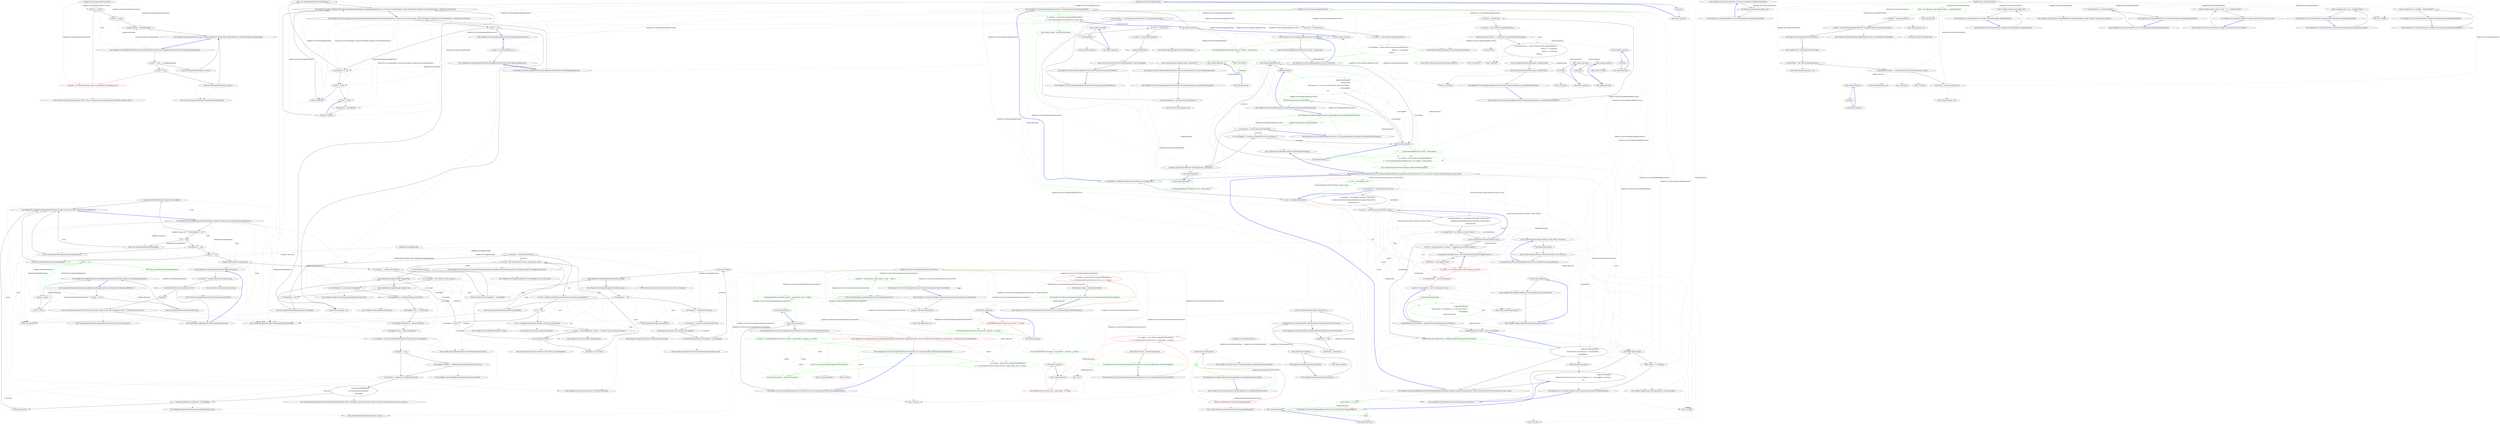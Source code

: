 digraph  {
n12 [label="Hangfire.Server.BackgroundProcessContext", span=""];
n0 [label="Entry Hangfire.Server.BackgroundProcessContext.BackgroundProcessContext(string, Hangfire.JobStorage, System.Threading.CancellationToken)", span="25-25", cluster="Hangfire.Server.BackgroundProcessContext.BackgroundProcessContext(string, Hangfire.JobStorage, System.Threading.CancellationToken)"];
n1 [label="serverId == null", span="30-30", cluster="Hangfire.Server.BackgroundProcessContext.BackgroundProcessContext(string, Hangfire.JobStorage, System.Threading.CancellationToken)"];
n3 [label="storage == null", span="31-31", cluster="Hangfire.Server.BackgroundProcessContext.BackgroundProcessContext(string, Hangfire.JobStorage, System.Threading.CancellationToken)"];
n6 [label="ServerId = serverId", span="35-35", cluster="Hangfire.Server.BackgroundProcessContext.BackgroundProcessContext(string, Hangfire.JobStorage, System.Threading.CancellationToken)"];
n7 [label="Storage = storage", span="36-36", cluster="Hangfire.Server.BackgroundProcessContext.BackgroundProcessContext(string, Hangfire.JobStorage, System.Threading.CancellationToken)"];
n8 [label="CancellationToken = cancellationToken", span="37-37", cluster="Hangfire.Server.BackgroundProcessContext.BackgroundProcessContext(string, Hangfire.JobStorage, System.Threading.CancellationToken)"];
n2 [label="throw new ArgumentNullException(''serverId'');", span="30-30", cluster="Hangfire.Server.BackgroundProcessContext.BackgroundProcessContext(string, Hangfire.JobStorage, System.Threading.CancellationToken)"];
n4 [label="throw new ArgumentNullException(''storage'');", span="31-31", cluster="Hangfire.Server.BackgroundProcessContext.BackgroundProcessContext(string, Hangfire.JobStorage, System.Threading.CancellationToken)"];
n5 [label="Properties = new Dictionary<string, object>(StringComparer.OrdinalIgnoreCase)", span="33-33", cluster="Hangfire.Server.BackgroundProcessContext.BackgroundProcessContext(string, Hangfire.JobStorage, System.Threading.CancellationToken)", color=red, community=0];
n11 [label="Entry System.Collections.Generic.Dictionary<TKey, TValue>.Dictionary(System.Collections.Generic.IEqualityComparer<TKey>)", span="0-0", cluster="System.Collections.Generic.Dictionary<TKey, TValue>.Dictionary(System.Collections.Generic.IEqualityComparer<TKey>)"];
n9 [label="Exit Hangfire.Server.BackgroundProcessContext.BackgroundProcessContext(string, Hangfire.JobStorage, System.Threading.CancellationToken)", span="25-25", cluster="Hangfire.Server.BackgroundProcessContext.BackgroundProcessContext(string, Hangfire.JobStorage, System.Threading.CancellationToken)"];
n10 [label="Entry System.ArgumentNullException.ArgumentNullException(string)", span="0-0", cluster="System.ArgumentNullException.ArgumentNullException(string)"];
d7 [label="factory == null", span="49-49", cluster="Hangfire.RecurringJobManager.RecurringJobManager(Hangfire.JobStorage, Hangfire.Client.IBackgroundJobFactory)", color=green, community=0];
d4 [label="Entry Hangfire.RecurringJobManager.RecurringJobManager(Hangfire.JobStorage, Hangfire.Client.IBackgroundJobFactory)", span="46-46", cluster="Hangfire.RecurringJobManager.RecurringJobManager(Hangfire.JobStorage, Hangfire.Client.IBackgroundJobFactory)"];
d5 [label="storage == null", span="48-48", cluster="Hangfire.RecurringJobManager.RecurringJobManager(Hangfire.JobStorage, Hangfire.Client.IBackgroundJobFactory)"];
d8 [label="throw new ArgumentNullException(nameof(factory));", span="49-49", cluster="Hangfire.RecurringJobManager.RecurringJobManager(Hangfire.JobStorage, Hangfire.Client.IBackgroundJobFactory)", color=green, community=0];
d9 [label="_storage = storage", span="51-51", cluster="Hangfire.RecurringJobManager.RecurringJobManager(Hangfire.JobStorage, Hangfire.Client.IBackgroundJobFactory)"];
d11 [label="Exit Hangfire.RecurringJobManager.RecurringJobManager(Hangfire.JobStorage, Hangfire.Client.IBackgroundJobFactory)", span="46-46", cluster="Hangfire.RecurringJobManager.RecurringJobManager(Hangfire.JobStorage, Hangfire.Client.IBackgroundJobFactory)"];
d12 [label="Entry System.ArgumentNullException.ArgumentNullException(string)", span="0-0", cluster="System.ArgumentNullException.ArgumentNullException(string)"];
d13 [label="Entry Unk.nameof", span="", cluster="Unk.nameof"];
d6 [label="throw new ArgumentNullException(nameof(storage));", span="48-48", cluster="Hangfire.RecurringJobManager.RecurringJobManager(Hangfire.JobStorage, Hangfire.Client.IBackgroundJobFactory)"];
d10 [label="_factory = factory", span="52-52", cluster="Hangfire.RecurringJobManager.RecurringJobManager(Hangfire.JobStorage, Hangfire.Client.IBackgroundJobFactory)"];
d90 [label="Hangfire.RecurringJobManager", span=""];
d16 [label="throw new ArgumentNullException(nameof(recurringJobId));", span="57-57", cluster="Hangfire.RecurringJobManager.AddOrUpdate(string, Hangfire.Common.Job, string, Hangfire.RecurringJobOptions)"];
d18 [label="throw new ArgumentNullException(nameof(job));", span="58-58", cluster="Hangfire.RecurringJobManager.AddOrUpdate(string, Hangfire.Common.Job, string, Hangfire.RecurringJobOptions)"];
d20 [label="throw new ArgumentNullException(nameof(cronExpression));", span="59-59", cluster="Hangfire.RecurringJobManager.AddOrUpdate(string, Hangfire.Common.Job, string, Hangfire.RecurringJobOptions)"];
d22 [label="throw new ArgumentNullException(nameof(options));", span="60-60", cluster="Hangfire.RecurringJobManager.AddOrUpdate(string, Hangfire.Common.Job, string, Hangfire.RecurringJobOptions)"];
d52 [label="throw new ArgumentNullException(nameof(recurringJobId));", span="95-95", cluster="Hangfire.RecurringJobManager.Trigger(string)"];
d73 [label="throw new ArgumentNullException(nameof(recurringJobId));", span="121-121", cluster="Hangfire.RecurringJobManager.RemoveIfExists(string)"];
d85 [label="throw new ArgumentException(''CRON expression is invalid. Please see the inner exception for details.'', nameof(cronExpression), ex);", span="142-142", cluster="Hangfire.RecurringJobManager.ValidateCronExpression(string)"];
d24 [label="var connection = _storage.GetConnection()", span="64-64", cluster="Hangfire.RecurringJobManager.AddOrUpdate(string, Hangfire.Common.Job, string, Hangfire.RecurringJobOptions)"];
d53 [label="var connection = _storage.GetConnection()", span="97-97", cluster="Hangfire.RecurringJobManager.Trigger(string)"];
d61 [label="var context = new CreateContext(_storage, connection, job, state)", span="113-113", cluster="Hangfire.RecurringJobManager.Trigger(string)"];
d63 [label="_factory.Create(context)", span="115-115", cluster="Hangfire.RecurringJobManager.Trigger(string)"];
d74 [label="var connection = _storage.GetConnection()", span="123-123", cluster="Hangfire.RecurringJobManager.RemoveIfExists(string)"];
d14 [label="Entry Hangfire.RecurringJobManager.AddOrUpdate(string, Hangfire.Common.Job, string, Hangfire.RecurringJobOptions)", span="55-55", cluster="Hangfire.RecurringJobManager.AddOrUpdate(string, Hangfire.Common.Job, string, Hangfire.RecurringJobOptions)"];
d15 [label="recurringJobId == null", span="57-57", cluster="Hangfire.RecurringJobManager.AddOrUpdate(string, Hangfire.Common.Job, string, Hangfire.RecurringJobOptions)"];
d38 [label="Exit Hangfire.RecurringJobManager.AddOrUpdate(string, Hangfire.Common.Job, string, Hangfire.RecurringJobOptions)", span="55-55", cluster="Hangfire.RecurringJobManager.AddOrUpdate(string, Hangfire.Common.Job, string, Hangfire.RecurringJobOptions)"];
d17 [label="job == null", span="58-58", cluster="Hangfire.RecurringJobManager.AddOrUpdate(string, Hangfire.Common.Job, string, Hangfire.RecurringJobOptions)"];
d19 [label="cronExpression == null", span="59-59", cluster="Hangfire.RecurringJobManager.AddOrUpdate(string, Hangfire.Common.Job, string, Hangfire.RecurringJobOptions)"];
d21 [label="options == null", span="60-60", cluster="Hangfire.RecurringJobManager.AddOrUpdate(string, Hangfire.Common.Job, string, Hangfire.RecurringJobOptions)"];
d50 [label="Entry Hangfire.RecurringJobManager.Trigger(string)", span="93-93", cluster="Hangfire.RecurringJobManager.Trigger(string)"];
d51 [label="recurringJobId == null", span="95-95", cluster="Hangfire.RecurringJobManager.Trigger(string)"];
d64 [label="Exit Hangfire.RecurringJobManager.Trigger(string)", span="93-93", cluster="Hangfire.RecurringJobManager.Trigger(string)"];
d71 [label="Entry Hangfire.RecurringJobManager.RemoveIfExists(string)", span="119-119", cluster="Hangfire.RecurringJobManager.RemoveIfExists(string)"];
d72 [label="recurringJobId == null", span="121-121", cluster="Hangfire.RecurringJobManager.RemoveIfExists(string)"];
d79 [label="Exit Hangfire.RecurringJobManager.RemoveIfExists(string)", span="119-119", cluster="Hangfire.RecurringJobManager.RemoveIfExists(string)"];
d39 [label="Entry Hangfire.RecurringJobManager.ValidateCronExpression(string)", span="133-133", cluster="Hangfire.RecurringJobManager.ValidateCronExpression(string)"];
d84 [label=Exception, span="140-140", cluster="Hangfire.RecurringJobManager.ValidateCronExpression(string)"];
d86 [label="Exit Hangfire.RecurringJobManager.ValidateCronExpression(string)", span="133-133", cluster="Hangfire.RecurringJobManager.ValidateCronExpression(string)"];
d89 [label="Entry System.ArgumentException.ArgumentException(string, string, System.Exception)", span="0-0", cluster="System.ArgumentException.ArgumentException(string, string, System.Exception)"];
d23 [label="ValidateCronExpression(cronExpression)", span="62-62", cluster="Hangfire.RecurringJobManager.AddOrUpdate(string, Hangfire.Common.Job, string, Hangfire.RecurringJobOptions)"];
d25 [label="var recurringJob = new Dictionary<string, string>()", span="66-66", cluster="Hangfire.RecurringJobManager.AddOrUpdate(string, Hangfire.Common.Job, string, Hangfire.RecurringJobOptions)"];
d40 [label="Entry Hangfire.JobStorage.GetConnection()", span="56-56", cluster="Hangfire.JobStorage.GetConnection()"];
d31 [label="var existingJob = connection.GetAllEntriesFromHash($''recurring-job:{recurringJobId}'')", span="74-74", cluster="Hangfire.RecurringJobManager.AddOrUpdate(string, Hangfire.Common.Job, string, Hangfire.RecurringJobOptions)"];
d34 [label="var transaction = connection.CreateWriteTransaction()", span="80-80", cluster="Hangfire.RecurringJobManager.AddOrUpdate(string, Hangfire.Common.Job, string, Hangfire.RecurringJobOptions)"];
d54 [label="var hash = connection.GetAllEntriesFromHash($''recurring-job:{recurringJobId}'')", span="99-99", cluster="Hangfire.RecurringJobManager.Trigger(string)"];
d57 [label="var job = JobHelper.FromJson<InvocationData>(hash[''Job'']).Deserialize()", span="105-105", cluster="Hangfire.RecurringJobManager.Trigger(string)"];
d59 [label="hash.ContainsKey(''Queue'')", span="108-108", cluster="Hangfire.RecurringJobManager.Trigger(string)"];
d60 [label="state.Queue = hash[''Queue'']", span="110-110", cluster="Hangfire.RecurringJobManager.Trigger(string)"];
d58 [label="var state = new EnqueuedState { Reason = ''Triggered using recurring job manager'' }", span="106-106", cluster="Hangfire.RecurringJobManager.Trigger(string)"];
d62 [label="context.Parameters[''RecurringJobId''] = recurringJobId", span="114-114", cluster="Hangfire.RecurringJobManager.Trigger(string)"];
d69 [label="Entry Hangfire.Client.CreateContext.CreateContext(Hangfire.JobStorage, Hangfire.Storage.IStorageConnection, Hangfire.Common.Job, Hangfire.States.IState)", span="37-37", cluster="Hangfire.Client.CreateContext.CreateContext(Hangfire.JobStorage, Hangfire.Storage.IStorageConnection, Hangfire.Common.Job, Hangfire.States.IState)"];
d70 [label="Entry Hangfire.Client.IBackgroundJobFactory.Create(Hangfire.Client.CreateContext)", span="31-31", cluster="Hangfire.Client.IBackgroundJobFactory.Create(Hangfire.Client.CreateContext)"];
d75 [label="var transaction = connection.CreateWriteTransaction()", span="124-124", cluster="Hangfire.RecurringJobManager.RemoveIfExists(string)"];
d26 [label="var invocationData = InvocationData.Serialize(job)", span="67-67", cluster="Hangfire.RecurringJobManager.AddOrUpdate(string, Hangfire.Common.Job, string, Hangfire.RecurringJobOptions)"];
d28 [label="recurringJob[''Cron''] = cronExpression", span="70-70", cluster="Hangfire.RecurringJobManager.AddOrUpdate(string, Hangfire.Common.Job, string, Hangfire.RecurringJobOptions)"];
d29 [label="recurringJob[''TimeZoneId''] = options.TimeZone.Id", span="71-71", cluster="Hangfire.RecurringJobManager.AddOrUpdate(string, Hangfire.Common.Job, string, Hangfire.RecurringJobOptions)"];
d30 [label="recurringJob[''Queue''] = options.QueueName", span="72-72", cluster="Hangfire.RecurringJobManager.AddOrUpdate(string, Hangfire.Common.Job, string, Hangfire.RecurringJobOptions)"];
d35 [label="transaction.SetRangeInHash(\r\n                        $''recurring-job:{recurringJobId}'',\r\n                        recurringJob)", span="82-84", cluster="Hangfire.RecurringJobManager.AddOrUpdate(string, Hangfire.Common.Job, string, Hangfire.RecurringJobOptions)"];
d36 [label="transaction.AddToSet(''recurring-jobs'', recurringJobId)", span="86-86", cluster="Hangfire.RecurringJobManager.AddOrUpdate(string, Hangfire.Common.Job, string, Hangfire.RecurringJobOptions)"];
d37 [label="transaction.Commit()", span="88-88", cluster="Hangfire.RecurringJobManager.AddOrUpdate(string, Hangfire.Common.Job, string, Hangfire.RecurringJobOptions)"];
d56 [label="return;", span="102-102", cluster="Hangfire.RecurringJobManager.Trigger(string)"];
d76 [label="transaction.RemoveHash($''recurring-job:{recurringJobId}'')", span="126-126", cluster="Hangfire.RecurringJobManager.RemoveIfExists(string)"];
d77 [label="transaction.RemoveFromSet(''recurring-jobs'', recurringJobId)", span="127-127", cluster="Hangfire.RecurringJobManager.RemoveIfExists(string)"];
d78 [label="transaction.Commit()", span="129-129", cluster="Hangfire.RecurringJobManager.RemoveIfExists(string)"];
d82 [label="var schedule = CrontabSchedule.Parse(cronExpression)", span="137-137", cluster="Hangfire.RecurringJobManager.ValidateCronExpression(string)"];
d83 [label="schedule.GetNextOccurrence(DateTime.UtcNow)", span="138-138", cluster="Hangfire.RecurringJobManager.ValidateCronExpression(string)"];
d41 [label="Entry System.Collections.Generic.Dictionary<TKey, TValue>.Dictionary()", span="0-0", cluster="System.Collections.Generic.Dictionary<TKey, TValue>.Dictionary()"];
d27 [label="recurringJob[''Job''] = JobHelper.ToJson(invocationData)", span="69-69", cluster="Hangfire.RecurringJobManager.AddOrUpdate(string, Hangfire.Common.Job, string, Hangfire.RecurringJobOptions)"];
d33 [label="recurringJob[''CreatedAt''] = JobHelper.SerializeDateTime(DateTime.UtcNow)", span="77-77", cluster="Hangfire.RecurringJobManager.AddOrUpdate(string, Hangfire.Common.Job, string, Hangfire.RecurringJobOptions)"];
d32 [label="existingJob == null", span="75-75", cluster="Hangfire.RecurringJobManager.AddOrUpdate(string, Hangfire.Common.Job, string, Hangfire.RecurringJobOptions)"];
d44 [label="Entry Hangfire.Storage.IStorageConnection.GetAllEntriesFromHash(string)", span="64-64", cluster="Hangfire.Storage.IStorageConnection.GetAllEntriesFromHash(string)"];
d46 [label="Entry Hangfire.Storage.IStorageConnection.CreateWriteTransaction()", span="27-27", cluster="Hangfire.Storage.IStorageConnection.CreateWriteTransaction()"];
d55 [label="hash == null", span="100-100", cluster="Hangfire.RecurringJobManager.Trigger(string)"];
d65 [label="Entry Hangfire.Common.JobHelper.FromJson<T>(string)", span="39-39", cluster="Hangfire.Common.JobHelper.FromJson<T>(string)"];
d66 [label="Entry Hangfire.Storage.InvocationData.Deserialize()", span="44-44", cluster="Hangfire.Storage.InvocationData.Deserialize()"];
d68 [label="Entry System.Collections.Generic.Dictionary<TKey, TValue>.ContainsKey(TKey)", span="0-0", cluster="System.Collections.Generic.Dictionary<TKey, TValue>.ContainsKey(TKey)"];
d67 [label="Entry Hangfire.States.EnqueuedState.EnqueuedState()", span="87-87", cluster="Hangfire.States.EnqueuedState.EnqueuedState()"];
d42 [label="Entry Hangfire.Storage.InvocationData.Serialize(Hangfire.Common.Job)", span="69-69", cluster="Hangfire.Storage.InvocationData.Serialize(Hangfire.Common.Job)"];
d47 [label="Entry Hangfire.Storage.IWriteOnlyTransaction.SetRangeInHash(string, System.Collections.Generic.IEnumerable<System.Collections.Generic.KeyValuePair<string, string>>)", span="51-51", cluster="Hangfire.Storage.IWriteOnlyTransaction.SetRangeInHash(string, System.Collections.Generic.IEnumerable<System.Collections.Generic.KeyValuePair<string, string>>)"];
d48 [label="Entry Hangfire.Storage.IWriteOnlyTransaction.AddToSet(string, string)", span="41-41", cluster="Hangfire.Storage.IWriteOnlyTransaction.AddToSet(string, string)"];
d49 [label="Entry Hangfire.Storage.IWriteOnlyTransaction.Commit()", span="54-54", cluster="Hangfire.Storage.IWriteOnlyTransaction.Commit()"];
d80 [label="Entry Hangfire.Storage.IWriteOnlyTransaction.RemoveHash(string)", span="52-52", cluster="Hangfire.Storage.IWriteOnlyTransaction.RemoveHash(string)"];
d81 [label="Entry Hangfire.Storage.IWriteOnlyTransaction.RemoveFromSet(string, string)", span="43-43", cluster="Hangfire.Storage.IWriteOnlyTransaction.RemoveFromSet(string, string)"];
d87 [label="Entry NCrontab.CrontabSchedule.Parse(string)", span="93-93", cluster="NCrontab.CrontabSchedule.Parse(string)"];
d88 [label="Entry NCrontab.CrontabSchedule.GetNextOccurrence(System.DateTime)", span="193-193", cluster="NCrontab.CrontabSchedule.GetNextOccurrence(System.DateTime)"];
d43 [label="Entry Hangfire.Common.JobHelper.ToJson(object)", span="32-32", cluster="Hangfire.Common.JobHelper.ToJson(object)"];
d45 [label="Entry Hangfire.Common.JobHelper.SerializeDateTime(System.DateTime)", span="68-68", cluster="Hangfire.Common.JobHelper.SerializeDateTime(System.DateTime)"];
m0_31 [label="new BackgroundProcessContext(_serverId, _storage.Object, null, _cts.Token)", span="46-46", cluster="lambda expression", file="BackgroundProcessContextFacts.cs", color=green, community=0];
m0_40 [label="Entry Unk.SequenceEqual", span="", cluster="Unk.SequenceEqual", file="BackgroundProcessContextFacts.cs"];
m0_24 [label="Entry Hangfire.Core.Tests.Server.BackgroundProcessContextFacts.Ctor_CorrectlyInitializes_AllTheProperties()", span="39-39", cluster="Hangfire.Core.Tests.Server.BackgroundProcessContextFacts.Ctor_CorrectlyInitializes_AllTheProperties()", file="BackgroundProcessContextFacts.cs"];
m0_25 [label="Entry Hangfire.Server.BackgroundProcessContext.BackgroundProcessContext(string, Hangfire.JobStorage, System.Collections.Generic.IDictionary<string, object>, System.Threading.CancellationToken)", span="25-25", cluster="Hangfire.Server.BackgroundProcessContext.BackgroundProcessContext(string, Hangfire.JobStorage, System.Collections.Generic.IDictionary<string, object>, System.Threading.CancellationToken)", color=red, community=0, file="BackgroundProcessContextFacts.cs"];
m0_26 [label="Entry Hangfire.Core.Tests.Server.BackgroundProcessContextFacts.Ctor_ThrowsAnException_WhenPropertiesArgumentIsNull()", span="43-43", cluster="Hangfire.Core.Tests.Server.BackgroundProcessContextFacts.Ctor_ThrowsAnException_WhenPropertiesArgumentIsNull()", file="BackgroundProcessContextFacts.cs"];
m0_27 [label="var exception = Assert.Throws<ArgumentNullException>(\r\n                () => new BackgroundProcessContext(_serverId, _storage.Object, null, _cts.Token))", span="45-46", cluster="Hangfire.Core.Tests.Server.BackgroundProcessContextFacts.Ctor_ThrowsAnException_WhenPropertiesArgumentIsNull()", color=green, community=1, file="BackgroundProcessContextFacts.cs"];
m0_28 [label="Assert.Equal(''properties'', exception.ParamName)", span="48-48", cluster="Hangfire.Core.Tests.Server.BackgroundProcessContextFacts.Ctor_ThrowsAnException_WhenPropertiesArgumentIsNull()", file="BackgroundProcessContextFacts.cs", color=green, community=0];
m0_29 [label="Exit Hangfire.Core.Tests.Server.BackgroundProcessContextFacts.Ctor_ThrowsAnException_WhenPropertiesArgumentIsNull()", span="43-43", cluster="Hangfire.Core.Tests.Server.BackgroundProcessContextFacts.Ctor_ThrowsAnException_WhenPropertiesArgumentIsNull()", file="BackgroundProcessContextFacts.cs"];
m0_34 [label="var context = new BackgroundProcessContext(_serverId, _storage.Object, _properties, _cts.Token)", span="54-54", cluster="Hangfire.Core.Tests.Server.BackgroundProcessContextFacts.Ctor_CorrectlyInitializes_AllTheProperties()", color=green, community=0, file="BackgroundProcessContextFacts.cs"];
m0_36 [label="Assert.True(_properties.SequenceEqual(context.Properties))", span="57-57", cluster="Hangfire.Core.Tests.Server.BackgroundProcessContextFacts.Ctor_CorrectlyInitializes_AllTheProperties()", color=green, community=0, file="BackgroundProcessContextFacts.cs"];
m0_30 [label="Entry lambda expression", span="46-46", cluster="lambda expression", file="BackgroundProcessContextFacts.cs"];
m0_10 [label="Entry Unk.>", span="", cluster="Unk.>", file="BackgroundProcessContextFacts.cs"];
m0_16 [label="Entry Hangfire.Core.Tests.Server.BackgroundProcessContextFacts.Ctor_ThrowsAnException_WhenStorageIsNull()", span="30-30", cluster="Hangfire.Core.Tests.Server.BackgroundProcessContextFacts.Ctor_ThrowsAnException_WhenStorageIsNull()", file="BackgroundProcessContextFacts.cs"];
m0_17 [label="var exception = Assert.Throws<ArgumentNullException>(\r\n                () => new BackgroundProcessContext(_serverId, null, _cts.Token))", span="32-33", cluster="Hangfire.Core.Tests.Server.BackgroundProcessContextFacts.Ctor_ThrowsAnException_WhenStorageIsNull()", color=red, community=0, file="BackgroundProcessContextFacts.cs"];
m0_18 [label="Assert.Equal(''storage'', exception.ParamName)", span="35-35", cluster="Hangfire.Core.Tests.Server.BackgroundProcessContextFacts.Ctor_ThrowsAnException_WhenStorageIsNull()", file="BackgroundProcessContextFacts.cs"];
m0_19 [label="Exit Hangfire.Core.Tests.Server.BackgroundProcessContextFacts.Ctor_ThrowsAnException_WhenStorageIsNull()", span="30-30", cluster="Hangfire.Core.Tests.Server.BackgroundProcessContextFacts.Ctor_ThrowsAnException_WhenStorageIsNull()", color=green, community=0, file="BackgroundProcessContextFacts.cs"];
m0_23 [label="new BackgroundProcessContext(_serverId, null, _properties, _cts.Token)", span="37-37", cluster="lambda expression", file="BackgroundProcessContextFacts.cs", color=green, community=0];
m0_32 [label="Exit lambda expression", span="46-46", cluster="lambda expression", file="BackgroundProcessContextFacts.cs"];
m0_41 [label="Entry Unk.True", span="", cluster="Unk.True", file="BackgroundProcessContextFacts.cs"];
m0_0 [label="Entry Hangfire.Core.Tests.Server.BackgroundProcessContextFacts.BackgroundProcessContextFacts()", span="14-14", cluster="Hangfire.Core.Tests.Server.BackgroundProcessContextFacts.BackgroundProcessContextFacts()", file="BackgroundProcessContextFacts.cs"];
m0_1 [label="_storage = new Mock<JobStorage>()", span="19-19", cluster="Hangfire.Core.Tests.Server.BackgroundProcessContextFacts.BackgroundProcessContextFacts()", file="BackgroundProcessContextFacts.cs"];
m0_2 [label="_properties = new Dictionary<string, object> {{''key'', ''value''}}", span="20-20", cluster="Hangfire.Core.Tests.Server.BackgroundProcessContextFacts.BackgroundProcessContextFacts()", file="BackgroundProcessContextFacts.cs", color=green, community=0];
m0_3 [label="Exit Hangfire.Core.Tests.Server.BackgroundProcessContextFacts.BackgroundProcessContextFacts()", span="14-14", cluster="Hangfire.Core.Tests.Server.BackgroundProcessContextFacts.BackgroundProcessContextFacts()", file="BackgroundProcessContextFacts.cs"];
m0_11 [label="Entry Unk.Equal", span="", cluster="Unk.Equal", file="BackgroundProcessContextFacts.cs"];
m0_15 [label="new BackgroundProcessContext(null, _storage.Object, _properties, _cts.Token)", span="28-28", cluster="lambda expression", file="BackgroundProcessContextFacts.cs", color=green, community=0];
m0_5 [label="Entry System.Threading.CancellationTokenSource.CancellationTokenSource()", span="0-0", cluster="System.Threading.CancellationTokenSource.CancellationTokenSource()", file="BackgroundProcessContextFacts.cs"];
m0_4 [label="Entry Mock<JobStorage>.cstr", span="", cluster="Mock<JobStorage>.cstr", file="BackgroundProcessContextFacts.cs"];
m0_12 [label="Entry lambda expression", span="24-24", cluster="lambda expression", file="BackgroundProcessContextFacts.cs"];
m0_13 [label="new BackgroundProcessContext(null, _storage.Object, _cts.Token)", span="24-24", cluster="lambda expression", color=red, community=0, file="BackgroundProcessContextFacts.cs"];
m0_14 [label="Exit lambda expression", span="24-24", cluster="lambda expression", file="BackgroundProcessContextFacts.cs"];
m0_20 [label="Entry lambda expression", span="33-33", cluster="lambda expression", file="BackgroundProcessContextFacts.cs"];
m0_21 [label="new BackgroundProcessContext(_serverId, null, _cts.Token)", span="33-33", cluster="lambda expression", color=red, community=0, file="BackgroundProcessContextFacts.cs"];
m0_22 [label="Exit lambda expression", span="33-33", cluster="lambda expression", file="BackgroundProcessContextFacts.cs"];
m0_6 [label="Entry Hangfire.Core.Tests.Server.BackgroundProcessContextFacts.Ctor_ThrowsAnException_WhenServerIdIsNull()", span="21-21", cluster="Hangfire.Core.Tests.Server.BackgroundProcessContextFacts.Ctor_ThrowsAnException_WhenServerIdIsNull()", file="BackgroundProcessContextFacts.cs"];
m0_7 [label="var exception = Assert.Throws<ArgumentNullException>(\r\n                () => new BackgroundProcessContext(null, _storage.Object, _cts.Token))", span="23-24", cluster="Hangfire.Core.Tests.Server.BackgroundProcessContextFacts.Ctor_ThrowsAnException_WhenServerIdIsNull()", color=red, community=0, file="BackgroundProcessContextFacts.cs"];
m0_8 [label="Assert.Equal(''serverId'', exception.ParamName)", span="26-26", cluster="Hangfire.Core.Tests.Server.BackgroundProcessContextFacts.Ctor_ThrowsAnException_WhenServerIdIsNull()", file="BackgroundProcessContextFacts.cs"];
m0_9 [label="Exit Hangfire.Core.Tests.Server.BackgroundProcessContextFacts.Ctor_ThrowsAnException_WhenServerIdIsNull()", span="21-21", cluster="Hangfire.Core.Tests.Server.BackgroundProcessContextFacts.Ctor_ThrowsAnException_WhenServerIdIsNull()", color=green, community=0, file="BackgroundProcessContextFacts.cs"];
m0_33 [label="Hangfire.Core.Tests.Server.BackgroundProcessContextFacts", span="", file="BackgroundProcessContextFacts.cs"];
m1_23 [label="Entry HangFire.Tests.Client.JobClientTests.Ctor_ThrowsAnException_WhenJobCreatorIsNull()", span="43-43", cluster="HangFire.Tests.Client.JobClientTests.Ctor_ThrowsAnException_WhenJobCreatorIsNull()", file="BackgroundProcessContextMock.cs"];
m1_24 [label="new JobClient(_connectionMock.Object, null)", span="46-46", cluster="HangFire.Tests.Client.JobClientTests.Ctor_ThrowsAnException_WhenJobCreatorIsNull()", file="BackgroundProcessContextMock.cs"];
m1_25 [label="Exit HangFire.Tests.Client.JobClientTests.Ctor_ThrowsAnException_WhenJobCreatorIsNull()", span="43-43", cluster="HangFire.Tests.Client.JobClientTests.Ctor_ThrowsAnException_WhenJobCreatorIsNull()", file="BackgroundProcessContextMock.cs"];
m1_36 [label="Entry HangFire.Client.JobClient.CreateJob(HangFire.Common.JobMethod, string[], HangFire.Common.States.JobState)", span="75-75", cluster="HangFire.Client.JobClient.CreateJob(HangFire.Common.JobMethod, string[], HangFire.Common.States.JobState)", file="BackgroundProcessContextMock.cs"];
m1_15 [label="Entry HangFire.Common.JobMethod.JobMethod(System.Type, System.Reflection.MethodInfo)", span="48-48", cluster="HangFire.Common.JobMethod.JobMethod(System.Type, System.Reflection.MethodInfo)", file="BackgroundProcessContextMock.cs"];
m1_9 [label="Entry Unk.Setup", span="", cluster="Unk.Setup", file="BackgroundProcessContextMock.cs"];
m1_13 [label="Entry JobClient.cstr", span="", cluster="JobClient.cstr", file="BackgroundProcessContextMock.cs"];
m1_16 [label="Entry System.Type.GetMethod(string)", span="0-0", cluster="System.Type.GetMethod(string)", file="BackgroundProcessContextMock.cs"];
m1_37 [label="Entry HangFire.Tests.Client.JobClientTests.CreateJob_CallsCreate_WithCorrectContext()", span="72-72", cluster="HangFire.Tests.Client.JobClientTests.CreateJob_CallsCreate_WithCorrectContext()", file="BackgroundProcessContextMock.cs"];
m1_38 [label="_client.CreateJob(_method, new[] { ''hello'', ''3'' }, _stateMock.Object)", span="74-74", cluster="HangFire.Tests.Client.JobClientTests.CreateJob_CallsCreate_WithCorrectContext()", file="BackgroundProcessContextMock.cs"];
m1_39 [label="Exit HangFire.Tests.Client.JobClientTests.CreateJob_CallsCreate_WithCorrectContext()", span="72-72", cluster="HangFire.Tests.Client.JobClientTests.CreateJob_CallsCreate_WithCorrectContext()", file="BackgroundProcessContextMock.cs"];
m1_11 [label="Entry Unk.Returns", span="", cluster="Unk.Returns", file="BackgroundProcessContextMock.cs"];
m1_8 [label="Entry Mock<IStorageConnection>.cstr", span="", cluster="Mock<IStorageConnection>.cstr", file="BackgroundProcessContextMock.cs"];
m1_29 [label="Entry Unk.CreateJob", span="", cluster="Unk.CreateJob", file="BackgroundProcessContextMock.cs"];
m1_20 [label="Entry HangFire.Tests.Client.JobClientTests.Ctor_ThrowsAnException_WhenClientManagerIsNull()", span="34-34", cluster="HangFire.Tests.Client.JobClientTests.Ctor_ThrowsAnException_WhenClientManagerIsNull()", file="BackgroundProcessContextMock.cs"];
m1_21 [label="new JobClient(null, _creatorMock.Object)", span="37-37", cluster="HangFire.Tests.Client.JobClientTests.Ctor_ThrowsAnException_WhenClientManagerIsNull()", file="BackgroundProcessContextMock.cs"];
m1_22 [label="Exit HangFire.Tests.Client.JobClientTests.Ctor_ThrowsAnException_WhenClientManagerIsNull()", span="34-34", cluster="HangFire.Tests.Client.JobClientTests.Ctor_ThrowsAnException_WhenClientManagerIsNull()", file="BackgroundProcessContextMock.cs"];
m1_30 [label="Entry HangFire.Tests.Client.JobClientTests.CreateJob_ThrowsAnException_WhenArgumentsIsNull()", span="59-59", cluster="HangFire.Tests.Client.JobClientTests.CreateJob_ThrowsAnException_WhenArgumentsIsNull()", file="BackgroundProcessContextMock.cs"];
m1_31 [label="_client.CreateJob(_method, null, _stateMock.Object)", span="61-61", cluster="HangFire.Tests.Client.JobClientTests.CreateJob_ThrowsAnException_WhenArgumentsIsNull()", file="BackgroundProcessContextMock.cs"];
m1_32 [label="Exit HangFire.Tests.Client.JobClientTests.CreateJob_ThrowsAnException_WhenArgumentsIsNull()", span="59-59", cluster="HangFire.Tests.Client.JobClientTests.CreateJob_ThrowsAnException_WhenArgumentsIsNull()", file="BackgroundProcessContextMock.cs"];
m1_0 [label="Entry HangFire.Tests.Client.JobClientTests.Initialize()", span="21-21", cluster="HangFire.Tests.Client.JobClientTests.Initialize()", file="BackgroundProcessContextMock.cs"];
m1_4 [label="_client = new JobClient(_connectionMock.Object, _creatorMock.Object)", span="27-27", cluster="HangFire.Tests.Client.JobClientTests.Initialize()", color=green, community=0, file="BackgroundProcessContextMock.cs"];
m1_3 [label="_creatorMock = new Mock<JobCreator>()", span="26-26", cluster="HangFire.Tests.Client.JobClientTests.Initialize()", file="BackgroundProcessContextMock.cs"];
m1_5 [label="_stateMock = new Mock<JobState>()", span="28-28", cluster="HangFire.Tests.Client.JobClientTests.Initialize()", file="BackgroundProcessContextMock.cs"];
m1_1 [label="_connectionMock = new Mock<IStorageConnection>()", span="23-23", cluster="HangFire.Tests.Client.JobClientTests.Initialize()", file="BackgroundProcessContextMock.cs"];
m1_2 [label="_connectionMock.Setup(x => x.Storage).Returns(new Mock<JobStorage>().Object)", span="24-24", cluster="HangFire.Tests.Client.JobClientTests.Initialize()", file="BackgroundProcessContextMock.cs"];
m1_6 [label="_method = new JobMethod(typeof(JobClientTests), typeof(JobClientTests).GetMethod(''Method''))", span="29-29", cluster="HangFire.Tests.Client.JobClientTests.Initialize()", file="BackgroundProcessContextMock.cs"];
m1_7 [label="Exit HangFire.Tests.Client.JobClientTests.Initialize()", span="21-21", cluster="HangFire.Tests.Client.JobClientTests.Initialize()", file="BackgroundProcessContextMock.cs"];
m1_33 [label="Entry HangFire.Tests.Client.JobClientTests.CreateJob_ThrowsAnException_WhenStateIsNull()", span="66-66", cluster="HangFire.Tests.Client.JobClientTests.CreateJob_ThrowsAnException_WhenStateIsNull()", file="BackgroundProcessContextMock.cs"];
m1_34 [label="_client.CreateJob(_method, new string[0], null)", span="68-68", cluster="HangFire.Tests.Client.JobClientTests.CreateJob_ThrowsAnException_WhenStateIsNull()", file="BackgroundProcessContextMock.cs"];
m1_35 [label="Exit HangFire.Tests.Client.JobClientTests.CreateJob_ThrowsAnException_WhenStateIsNull()", span="66-66", cluster="HangFire.Tests.Client.JobClientTests.CreateJob_ThrowsAnException_WhenStateIsNull()", file="BackgroundProcessContextMock.cs"];
m1_17 [label="Entry lambda expression", span="24-24", cluster="lambda expression", file="BackgroundProcessContextMock.cs"];
m1_18 [label="x.Storage", span="24-24", cluster="lambda expression", file="BackgroundProcessContextMock.cs"];
m1_19 [label="Exit lambda expression", span="24-24", cluster="lambda expression", file="BackgroundProcessContextMock.cs"];
m1_14 [label="Entry Mock<JobState>.cstr", span="", cluster="Mock<JobState>.cstr", file="BackgroundProcessContextMock.cs"];
m1_12 [label="Entry Mock<JobCreator>.cstr", span="", cluster="Mock<JobCreator>.cstr", file="BackgroundProcessContextMock.cs"];
m1_10 [label="Entry Mock<JobStorage>.cstr", span="", cluster="Mock<JobStorage>.cstr", file="BackgroundProcessContextMock.cs"];
m1_26 [label="Entry HangFire.Tests.Client.JobClientTests.CreateJob_ThrowsAnException_WhenJobMethodIsNull()", span="52-52", cluster="HangFire.Tests.Client.JobClientTests.CreateJob_ThrowsAnException_WhenJobMethodIsNull()", file="BackgroundProcessContextMock.cs"];
m1_27 [label="_client.CreateJob(null, new string[0], _stateMock.Object)", span="54-54", cluster="HangFire.Tests.Client.JobClientTests.CreateJob_ThrowsAnException_WhenJobMethodIsNull()", file="BackgroundProcessContextMock.cs"];
m1_28 [label="Exit HangFire.Tests.Client.JobClientTests.CreateJob_ThrowsAnException_WhenJobMethodIsNull()", span="52-52", cluster="HangFire.Tests.Client.JobClientTests.CreateJob_ThrowsAnException_WhenJobMethodIsNull()", file="BackgroundProcessContextMock.cs"];
m1_47 [label="HangFire.Tests.Client.JobClientTests", span="", file="BackgroundProcessContextMock.cs"];
m3_0 [label="Entry Hangfire.Server.InfiniteLoopProcess.InfiniteLoopProcess(Hangfire.Server.IServerProcess)", span="23-23", cluster="Hangfire.Server.InfiniteLoopProcess.InfiniteLoopProcess(Hangfire.Server.IServerProcess)", file="InfiniteLoopProcess.cs"];
m3_1 [label="innerProcess == null", span="25-25", cluster="Hangfire.Server.InfiniteLoopProcess.InfiniteLoopProcess(Hangfire.Server.IServerProcess)", file="InfiniteLoopProcess.cs"];
m3_3 [label="InnerProcess = innerProcess", span="26-26", cluster="Hangfire.Server.InfiniteLoopProcess.InfiniteLoopProcess(Hangfire.Server.IServerProcess)", file="InfiniteLoopProcess.cs"];
m3_2 [label="throw new ArgumentNullException(''innerProcess'');", span="25-25", cluster="Hangfire.Server.InfiniteLoopProcess.InfiniteLoopProcess(Hangfire.Server.IServerProcess)", file="InfiniteLoopProcess.cs"];
m3_4 [label="Exit Hangfire.Server.InfiniteLoopProcess.InfiniteLoopProcess(Hangfire.Server.IServerProcess)", span="23-23", cluster="Hangfire.Server.InfiniteLoopProcess.InfiniteLoopProcess(Hangfire.Server.IServerProcess)", file="InfiniteLoopProcess.cs"];
m3_13 [label="Entry Hangfire.Server.InfiniteLoopProcess.ToString()", span="40-40", cluster="Hangfire.Server.InfiniteLoopProcess.ToString()", file="InfiniteLoopProcess.cs"];
m3_14 [label="return InnerProcess.ToString();", span="42-42", cluster="Hangfire.Server.InfiniteLoopProcess.ToString()", file="InfiniteLoopProcess.cs"];
m3_15 [label="Exit Hangfire.Server.InfiniteLoopProcess.ToString()", span="40-40", cluster="Hangfire.Server.InfiniteLoopProcess.ToString()", file="InfiniteLoopProcess.cs"];
m3_6 [label="Entry Hangfire.Server.InfiniteLoopProcess.Execute(Hangfire.Server.BackgroundProcessContext)", span="31-31", cluster="Hangfire.Server.InfiniteLoopProcess.Execute(Hangfire.Server.BackgroundProcessContext)", file="InfiniteLoopProcess.cs"];
m3_7 [label=true, span="33-33", cluster="Hangfire.Server.InfiniteLoopProcess.Execute(Hangfire.Server.BackgroundProcessContext)", color=green, community=0, file="InfiniteLoopProcess.cs"];
m3_8 [label="context.CancellationToken.ThrowIfCancellationRequested()", span="35-35", cluster="Hangfire.Server.InfiniteLoopProcess.Execute(Hangfire.Server.BackgroundProcessContext)", color=red, community=0, file="InfiniteLoopProcess.cs"];
m3_9 [label="InnerProcess.Execute(context)", span="36-36", cluster="Hangfire.Server.InfiniteLoopProcess.Execute(Hangfire.Server.BackgroundProcessContext)", file="InfiniteLoopProcess.cs"];
m3_10 [label="Exit Hangfire.Server.InfiniteLoopProcess.Execute(Hangfire.Server.BackgroundProcessContext)", span="31-31", cluster="Hangfire.Server.InfiniteLoopProcess.Execute(Hangfire.Server.BackgroundProcessContext)", file="InfiniteLoopProcess.cs"];
m3_12 [label="Entry Hangfire.Server.IServerProcess.Execute(Hangfire.Server.BackgroundProcessContext)", span="26-26", cluster="Hangfire.Server.IServerProcess.Execute(Hangfire.Server.BackgroundProcessContext)", file="InfiniteLoopProcess.cs"];
m3_16 [label="Entry object.ToString()", span="0-0", cluster="object.ToString()", file="InfiniteLoopProcess.cs"];
m3_11 [label="Entry System.Threading.CancellationToken.ThrowIfCancellationRequested()", span="0-0", cluster="System.Threading.CancellationToken.ThrowIfCancellationRequested()", file="InfiniteLoopProcess.cs"];
m3_17 [label="Hangfire.Server.InfiniteLoopProcess", span="", file="InfiniteLoopProcess.cs"];
m4_31 [label="Exit lambda expression", span="42-42", cluster="lambda expression", file="RecurringJobScheduler.cs"];
m4_67 [label="Exit HangFire.Core.Tests.BackgroundJobServerFacts.Start_StartsTheServerComponentRunner()", span="80-80", cluster="HangFire.Core.Tests.BackgroundJobServerFacts.Start_StartsTheServerComponentRunner()", file="RecurringJobScheduler.cs"];
m4_82 [label="_serverMock.Object.Dispose()", span="98-98", cluster="HangFire.Core.Tests.BackgroundJobServerFacts.Dispose_DisposesServerComponentRunner()", file="RecurringJobScheduler.cs"];
m4_30 [label="new BackgroundJobServer(WorkerCount, null, _storage.Object)", span="42-42", cluster="lambda expression", file="RecurringJobScheduler.cs", color=green, community=0];
m4_98 [label="Entry HangFire.Core.Tests.BackgroundJobServerFacts.GetServerComponentsRunner_ContainsDefaultComponents()", span="115-115", cluster="HangFire.Core.Tests.BackgroundJobServerFacts.GetServerComponentsRunner_ContainsDefaultComponents()", file="RecurringJobScheduler.cs"];
m4_99 [label="var server = CreateServer()", span="118-118", cluster="HangFire.Core.Tests.BackgroundJobServerFacts.GetServerComponentsRunner_ContainsDefaultComponents()", file="RecurringJobScheduler.cs"];
m4_102 [label="var componentTypes = runners.OfType<ServerComponentRunner>()\r\n                .Select(x => x.Component)\r\n                .Select(x => x.GetType())\r\n                .ToArray()", span="126-129", cluster="HangFire.Core.Tests.BackgroundJobServerFacts.GetServerComponentsRunner_ContainsDefaultComponents()", file="RecurringJobScheduler.cs"];
m4_101 [label="Assert.True(runners.Select(x => x.GetType()).Contains(typeof(WorkerManager)))", span="124-124", cluster="HangFire.Core.Tests.BackgroundJobServerFacts.GetServerComponentsRunner_ContainsDefaultComponents()", file="RecurringJobScheduler.cs"];
m4_100 [label="var runners = server.GetServerComponentsRunner()", span="121-121", cluster="HangFire.Core.Tests.BackgroundJobServerFacts.GetServerComponentsRunner_ContainsDefaultComponents()", file="RecurringJobScheduler.cs"];
m4_103 [label="Assert.Contains(typeof(ServerHeartbeat), componentTypes)", span="131-131", cluster="HangFire.Core.Tests.BackgroundJobServerFacts.GetServerComponentsRunner_ContainsDefaultComponents()", file="RecurringJobScheduler.cs"];
m4_104 [label="Assert.Contains(typeof(ServerWatchdog), componentTypes)", span="132-132", cluster="HangFire.Core.Tests.BackgroundJobServerFacts.GetServerComponentsRunner_ContainsDefaultComponents()", file="RecurringJobScheduler.cs"];
m4_105 [label="Exit HangFire.Core.Tests.BackgroundJobServerFacts.GetServerComponentsRunner_ContainsDefaultComponents()", span="115-115", cluster="HangFire.Core.Tests.BackgroundJobServerFacts.GetServerComponentsRunner_ContainsDefaultComponents()", file="RecurringJobScheduler.cs"];
m4_84 [label="Exit HangFire.Core.Tests.BackgroundJobServerFacts.Dispose_DisposesServerComponentRunner()", span="96-96", cluster="HangFire.Core.Tests.BackgroundJobServerFacts.Dispose_DisposesServerComponentRunner()", file="RecurringJobScheduler.cs"];
m4_38 [label="Exit lambda expression", span="51-51", cluster="lambda expression", file="RecurringJobScheduler.cs"];
m4_39 [label="Entry HangFire.Core.Tests.BackgroundJobServerFacts.Ctor_ThrowsAnException_WhenStorageIsNull()", span="57-57", cluster="HangFire.Core.Tests.BackgroundJobServerFacts.Ctor_ThrowsAnException_WhenStorageIsNull()", file="RecurringJobScheduler.cs"];
m4_40 [label="var exception = Assert.Throws<ArgumentNullException>(\r\n                () => new BackgroundJobServer(WorkerCount, Queues, null))", span="59-60", cluster="HangFire.Core.Tests.BackgroundJobServerFacts.Ctor_ThrowsAnException_WhenStorageIsNull()", file="RecurringJobScheduler.cs", color=green, community=0];
m4_76 [label="Exit HangFire.Core.Tests.BackgroundJobServerFacts.Stop_StopsTheServerComponentRunner()", span="88-88", cluster="HangFire.Core.Tests.BackgroundJobServerFacts.Stop_StopsTheServerComponentRunner()", file="RecurringJobScheduler.cs"];
m4_46 [label="var timeZone = recurringJob.ContainsKey(''TimeZoneId'')\r\n                    ? TimeZoneInfo.FindSystemTimeZoneById(recurringJob[''TimeZoneId''])\r\n                    : TimeZoneInfo.Utc", span="117-119", cluster="Hangfire.Server.RecurringJobScheduler.TryScheduleJob(Hangfire.JobStorage, Hangfire.Storage.IStorageConnection, string, System.Collections.Generic.Dictionary<string, string>)", file="RecurringJobScheduler.cs"];
m4_20 [label="var recurringJobIds = connection.GetAllItemsFromSet(''recurring-jobs'')", span="69-69", cluster="Hangfire.Server.RecurringJobScheduler.Execute(Hangfire.Server.BackgroundProcessContext)", file="RecurringJobScheduler.cs"];
m4_95 [label="Entry HangFire.Core.Tests.BackgroundJobServerFacts.CreateServer()", span="155-155", cluster="HangFire.Core.Tests.BackgroundJobServerFacts.CreateServer()", file="RecurringJobScheduler.cs"];
m4_139 [label="return new BackgroundJobServer(WorkerCount, Queues, _storage.Object);", span="157-157", cluster="HangFire.Core.Tests.BackgroundJobServerFacts.CreateServer()", file="RecurringJobScheduler.cs"];
m4_140 [label="Exit HangFire.Core.Tests.BackgroundJobServerFacts.CreateServer()", span="155-155", cluster="HangFire.Core.Tests.BackgroundJobServerFacts.CreateServer()", file="RecurringJobScheduler.cs"];
m4_25 [label=JobLoadException, span="85-85", cluster="Hangfire.Server.RecurringJobScheduler.Execute(Hangfire.Server.BackgroundProcessContext)", file="RecurringJobScheduler.cs"];
m4_26 [label="Logger.WarnException(\r\n                            String.Format(\r\n                                ''Recurring job '{0}' can not be scheduled due to job load exception.'',\r\n                                recurringJobId),\r\n                            ex)", span="87-91", cluster="Hangfire.Server.RecurringJobScheduler.Execute(Hangfire.Server.BackgroundProcessContext)", color=green, community=0, file="RecurringJobScheduler.cs"];
m4_27 [label="_throttler.Delay(context.CancellationToken)", span="95-95", cluster="Hangfire.Server.RecurringJobScheduler.Execute(Hangfire.Server.BackgroundProcessContext)", color=green, community=0, file="RecurringJobScheduler.cs"];
m4_28 [label="Exit Hangfire.Server.RecurringJobScheduler.Execute(Hangfire.Server.BackgroundProcessContext)", span="62-62", cluster="Hangfire.Server.RecurringJobScheduler.Execute(Hangfire.Server.BackgroundProcessContext)", file="RecurringJobScheduler.cs"];
m4_71 [label="x.Start()", span="84-84", cluster="lambda expression", file="RecurringJobScheduler.cs", color=green, community=0];
m4_77 [label="Entry string.IsNullOrEmpty(string)", span="0-0", cluster="string.IsNullOrEmpty(string)", file="RecurringJobScheduler.cs"];
m4_74 [label="_serverMock.Object.Stop()", span="90-90", cluster="HangFire.Core.Tests.BackgroundJobServerFacts.Stop_StopsTheServerComponentRunner()", file="RecurringJobScheduler.cs"];
m4_83 [label="_runner.Verify(x => x.Dispose())", span="100-100", cluster="HangFire.Core.Tests.BackgroundJobServerFacts.Dispose_DisposesServerComponentRunner()", file="RecurringJobScheduler.cs"];
m4_115 [label="Entry object.GetType()", span="0-0", cluster="object.GetType()", file="RecurringJobScheduler.cs"];
m4_41 [label="Assert.Equal(''storage'', exception.ParamName)", span="62-62", cluster="HangFire.Core.Tests.BackgroundJobServerFacts.Ctor_ThrowsAnException_WhenStorageIsNull()", file="RecurringJobScheduler.cs", color=green, community=0];
m4_73 [label="Entry System.Collections.Generic.Dictionary<TKey, TValue>.Dictionary()", span="0-0", cluster="System.Collections.Generic.Dictionary<TKey, TValue>.Dictionary()", file="RecurringJobScheduler.cs"];
m4_75 [label="Entry System.Collections.Generic.IEnumerable<TSource>.Any<TSource>()", span="0-0", cluster="System.Collections.Generic.IEnumerable<TSource>.Any<TSource>()", file="RecurringJobScheduler.cs"];
m4_33 [label="var exception = Assert.Throws<ArgumentException>(\r\n                () => new BackgroundJobServer(WorkerCount, new string[0], _storage.Object))", span="50-51", cluster="HangFire.Core.Tests.BackgroundJobServerFacts.Ctor_ThrowsAnException_WhenQueuesArrayIsEmpty()", file="RecurringJobScheduler.cs", color=green, community=0];
m4_51 [label="var state = new EnqueuedState { Reason = ''Triggered by recurring job scheduler'' }", span="131-131", cluster="Hangfire.Server.RecurringJobScheduler.TryScheduleJob(Hangfire.JobStorage, Hangfire.Storage.IStorageConnection, string, System.Collections.Generic.Dictionary<string, string>)", file="RecurringJobScheduler.cs"];
m4_81 [label="Entry Hangfire.Common.JobHelper.SerializeDateTime(System.DateTime)", span="68-68", cluster="Hangfire.Common.JobHelper.SerializeDateTime(System.DateTime)", file="RecurringJobScheduler.cs"];
m4_7 [label="instantFactory == null", span="54-54", cluster="Hangfire.Server.RecurringJobScheduler.RecurringJobScheduler(Hangfire.Client.IBackgroundJobFactory, System.Func<CrontabSchedule, System.TimeZoneInfo, Hangfire.Server.IScheduleInstant>, Hangfire.Server.IThrottler)", file="RecurringJobScheduler.cs"];
m4_69 [label="Entry Unk.Verify", span="", cluster="Unk.Verify", file="RecurringJobScheduler.cs"];
m4_0 [label="Entry HangFire.Core.Tests.BackgroundJobServerFacts.BackgroundJobServerFacts()", span="17-17", cluster="HangFire.Core.Tests.BackgroundJobServerFacts.BackgroundJobServerFacts()", file="RecurringJobScheduler.cs"];
m4_1 [label="_storage = new Mock<JobStorage>()", span="19-19", cluster="HangFire.Core.Tests.BackgroundJobServerFacts.BackgroundJobServerFacts()", file="RecurringJobScheduler.cs"];
m4_19 [label="connection.AcquireDistributedLock(''recurring-jobs:lock'', LockTimeout)", span="67-67", cluster="Hangfire.Server.RecurringJobScheduler.Execute(Hangfire.Server.BackgroundProcessContext)", file="RecurringJobScheduler.cs"];
m4_36 [label="Entry lambda expression", span="51-51", cluster="lambda expression", file="RecurringJobScheduler.cs"];
m4_15 [label="Entry HangFire.Core.Tests.BackgroundJobServerFacts.Ctor_ThrowsAnException_WhenWorkerCountIsEqualToZeroOrNegative()", span="30-30", cluster="HangFire.Core.Tests.BackgroundJobServerFacts.Ctor_ThrowsAnException_WhenWorkerCountIsEqualToZeroOrNegative()", file="RecurringJobScheduler.cs"];
m4_16 [label="Entry Hangfire.Server.RecurringJobScheduler.Execute(Hangfire.Server.BackgroundProcessContext)", span="62-62", cluster="Hangfire.Server.RecurringJobScheduler.Execute(Hangfire.Server.BackgroundProcessContext)", color=green, community=0, file="RecurringJobScheduler.cs"];
m4_17 [label="_throttler.Throttle(context.CancellationToken)", span="64-64", cluster="Hangfire.Server.RecurringJobScheduler.Execute(Hangfire.Server.BackgroundProcessContext)", color=green, community=0, file="RecurringJobScheduler.cs"];
m4_18 [label="var connection = context.Storage.GetConnection()", span="66-66", cluster="Hangfire.Server.RecurringJobScheduler.Execute(Hangfire.Server.BackgroundProcessContext)", file="RecurringJobScheduler.cs"];
m4_123 [label="Entry HangFire.Core.Tests.BackgroundJobServerFacts.GetServerComponentsRunner_ContainsStorageComponents()", span="136-136", cluster="HangFire.Core.Tests.BackgroundJobServerFacts.GetServerComponentsRunner_ContainsStorageComponents()", file="RecurringJobScheduler.cs"];
m4_128 [label="var components = runners.OfType<ServerComponentRunner>()\r\n                .Select(x => x.Component)\r\n                .ToArray()", span="148-150", cluster="HangFire.Core.Tests.BackgroundJobServerFacts.GetServerComponentsRunner_ContainsStorageComponents()", color=green, community=0, file="RecurringJobScheduler.cs"];
m4_127 [label="var runners = server.GetServerComponentsRunner()", span="145-145", cluster="HangFire.Core.Tests.BackgroundJobServerFacts.GetServerComponentsRunner_ContainsStorageComponents()", file="RecurringJobScheduler.cs"];
m4_129 [label="Assert.Contains(storageComponent.Object, components)", span="152-152", cluster="HangFire.Core.Tests.BackgroundJobServerFacts.GetServerComponentsRunner_ContainsStorageComponents()", file="RecurringJobScheduler.cs"];
m4_125 [label="_storage.Setup(x => x.GetComponents()).Returns(new[] { storageComponent.Object })", span="140-140", cluster="HangFire.Core.Tests.BackgroundJobServerFacts.GetServerComponentsRunner_ContainsStorageComponents()", file="RecurringJobScheduler.cs"];
m4_126 [label="var server = CreateServer()", span="142-142", cluster="HangFire.Core.Tests.BackgroundJobServerFacts.GetServerComponentsRunner_ContainsStorageComponents()", file="RecurringJobScheduler.cs"];
m4_124 [label="var storageComponent = new Mock<IServerComponent>()", span="139-139", cluster="HangFire.Core.Tests.BackgroundJobServerFacts.GetServerComponentsRunner_ContainsStorageComponents()", file="RecurringJobScheduler.cs"];
m4_130 [label="Exit HangFire.Core.Tests.BackgroundJobServerFacts.GetServerComponentsRunner_ContainsStorageComponents()", span="136-136", cluster="HangFire.Core.Tests.BackgroundJobServerFacts.GetServerComponentsRunner_ContainsStorageComponents()", file="RecurringJobScheduler.cs"];
m4_70 [label="Entry lambda expression", span="84-84", cluster="lambda expression", file="RecurringJobScheduler.cs"];
m4_32 [label="Entry Hangfire.Storage.IStorageConnection.GetAllItemsFromSet(string)", span="55-55", cluster="Hangfire.Storage.IStorageConnection.GetAllItemsFromSet(string)", file="RecurringJobScheduler.cs"];
m4_34 [label="Entry Hangfire.Storage.IStorageConnection.GetAllEntriesFromHash(string)", span="64-64", cluster="Hangfire.Storage.IStorageConnection.GetAllEntriesFromHash(string)", color=green, community=0, file="RecurringJobScheduler.cs"];
m4_35 [label="Entry Hangfire.Server.RecurringJobScheduler.TryScheduleJob(Hangfire.JobStorage, Hangfire.Storage.IStorageConnection, string, System.Collections.Generic.Dictionary<string, string>)", span="104-104", cluster="Hangfire.Server.RecurringJobScheduler.TryScheduleJob(Hangfire.JobStorage, Hangfire.Storage.IStorageConnection, string, System.Collections.Generic.Dictionary<string, string>)", file="RecurringJobScheduler.cs"];
m4_47 [label="var instant = _instantFactory(cronSchedule, timeZone)", span="121-121", cluster="Hangfire.Server.RecurringJobScheduler.TryScheduleJob(Hangfire.JobStorage, Hangfire.Storage.IStorageConnection, string, System.Collections.Generic.Dictionary<string, string>)", file="RecurringJobScheduler.cs"];
m4_48 [label="var lastExecutionTime = recurringJob.ContainsKey(''LastExecution'')\r\n                    ? JobHelper.DeserializeDateTime(recurringJob[''LastExecution''])\r\n                    : (DateTime?)null", span="123-125", cluster="Hangfire.Server.RecurringJobScheduler.TryScheduleJob(Hangfire.JobStorage, Hangfire.Storage.IStorageConnection, string, System.Collections.Generic.Dictionary<string, string>)", file="RecurringJobScheduler.cs"];
m4_49 [label="var changedFields = new Dictionary<string, string>()", span="127-127", cluster="Hangfire.Server.RecurringJobScheduler.TryScheduleJob(Hangfire.JobStorage, Hangfire.Storage.IStorageConnection, string, System.Collections.Generic.Dictionary<string, string>)", file="RecurringJobScheduler.cs"];
m4_50 [label="instant.GetNextInstants(lastExecutionTime).Any()", span="129-129", cluster="Hangfire.Server.RecurringJobScheduler.TryScheduleJob(Hangfire.JobStorage, Hangfire.Storage.IStorageConnection, string, System.Collections.Generic.Dictionary<string, string>)", file="RecurringJobScheduler.cs"];
m4_2 [label="Entry Hangfire.Server.RecurringJobScheduler.RecurringJobScheduler(Hangfire.Client.IBackgroundJobFactory)", span="43-43", cluster="Hangfire.Server.RecurringJobScheduler.RecurringJobScheduler(Hangfire.Client.IBackgroundJobFactory)", file="RecurringJobScheduler.cs"];
m4_3 [label="Exit Hangfire.Server.RecurringJobScheduler.RecurringJobScheduler(Hangfire.Client.IBackgroundJobFactory)", span="43-43", cluster="Hangfire.Server.RecurringJobScheduler.RecurringJobScheduler(Hangfire.Client.IBackgroundJobFactory)", file="RecurringJobScheduler.cs"];
m4_4 [label="Entry Hangfire.Server.RecurringJobScheduler.RecurringJobScheduler(Hangfire.Client.IBackgroundJobFactory, System.Func<CrontabSchedule, System.TimeZoneInfo, Hangfire.Server.IScheduleInstant>, Hangfire.Server.IThrottler)", span="48-48", cluster="Hangfire.Server.RecurringJobScheduler.RecurringJobScheduler(Hangfire.Client.IBackgroundJobFactory, System.Func<CrontabSchedule, System.TimeZoneInfo, Hangfire.Server.IScheduleInstant>, Hangfire.Server.IThrottler)", file="RecurringJobScheduler.cs"];
m4_5 [label="factory == null", span="53-53", cluster="Hangfire.Server.RecurringJobScheduler.RecurringJobScheduler(Hangfire.Client.IBackgroundJobFactory, System.Func<CrontabSchedule, System.TimeZoneInfo, Hangfire.Server.IScheduleInstant>, Hangfire.Server.IThrottler)", file="RecurringJobScheduler.cs"];
m4_135 [label="Entry Unk.GetComponents", span="", cluster="Unk.GetComponents", file="RecurringJobScheduler.cs"];
m4_55 [label="var backgroundJob = _factory.Create(context)", span="138-138", cluster="Hangfire.Server.RecurringJobScheduler.TryScheduleJob(Hangfire.JobStorage, Hangfire.Storage.IStorageConnection, string, System.Collections.Generic.Dictionary<string, string>)", file="RecurringJobScheduler.cs", color=red, community=0];
m4_78 [label="Entry lambda expression", span="92-92", cluster="lambda expression", file="RecurringJobScheduler.cs"];
m4_63 [label=TimeZoneNotFoundException, span="159-159", cluster="Hangfire.Server.RecurringJobScheduler.TryScheduleJob(Hangfire.JobStorage, Hangfire.Storage.IStorageConnection, string, System.Collections.Generic.Dictionary<string, string>)", file="RecurringJobScheduler.cs"];
m4_56 [label="var jobId = backgroundJob != null ? backgroundJob.Id : null", span="139-139", cluster="Hangfire.Server.RecurringJobScheduler.TryScheduleJob(Hangfire.JobStorage, Hangfire.Storage.IStorageConnection, string, System.Collections.Generic.Dictionary<string, string>)", file="RecurringJobScheduler.cs"];
m4_57 [label="String.IsNullOrEmpty(jobId)", span="141-141", cluster="Hangfire.Server.RecurringJobScheduler.TryScheduleJob(Hangfire.JobStorage, Hangfire.Storage.IStorageConnection, string, System.Collections.Generic.Dictionary<string, string>)", color=green, community=0, file="RecurringJobScheduler.cs"];
m4_58 [label="Logger.DebugFormat(\r\n                            ''Recurring job '{0}' execution at '{1}' has been canceled.'',\r\n                            recurringJobId,\r\n                            instant.NowInstant)", span="143-146", cluster="Hangfire.Server.RecurringJobScheduler.TryScheduleJob(Hangfire.JobStorage, Hangfire.Storage.IStorageConnection, string, System.Collections.Generic.Dictionary<string, string>)", color=green, community=0, file="RecurringJobScheduler.cs"];
m4_59 [label="changedFields.Add(''LastExecution'', JobHelper.SerializeDateTime(instant.NowInstant))", span="149-149", cluster="Hangfire.Server.RecurringJobScheduler.TryScheduleJob(Hangfire.JobStorage, Hangfire.Storage.IStorageConnection, string, System.Collections.Generic.Dictionary<string, string>)", file="RecurringJobScheduler.cs"];
m4_68 [label="Entry Unk.Start", span="", cluster="Unk.Start", file="RecurringJobScheduler.cs"];
m4_29 [label="Entry lambda expression", span="42-42", cluster="lambda expression", file="RecurringJobScheduler.cs"];
m4_111 [label="Entry Unk.ToArray", span="", cluster="Unk.ToArray", file="RecurringJobScheduler.cs"];
m4_89 [label="Entry HangFire.Core.Tests.BackgroundJobServerFacts.GetServerRunner_ReturnsNonNullResult()", span="104-104", cluster="HangFire.Core.Tests.BackgroundJobServerFacts.GetServerRunner_ReturnsNonNullResult()", file="RecurringJobScheduler.cs"];
m4_90 [label="var server = CreateServer()", span="106-106", cluster="HangFire.Core.Tests.BackgroundJobServerFacts.GetServerRunner_ReturnsNonNullResult()", file="RecurringJobScheduler.cs"];
m4_93 [label="Assert.IsType<ServerCore>(((ServerComponentRunner) runner).Component)", span="111-111", cluster="HangFire.Core.Tests.BackgroundJobServerFacts.GetServerRunner_ReturnsNonNullResult()", file="RecurringJobScheduler.cs"];
m4_91 [label="var runner = server.GetServerRunner()", span="108-108", cluster="HangFire.Core.Tests.BackgroundJobServerFacts.GetServerRunner_ReturnsNonNullResult()", file="RecurringJobScheduler.cs"];
m4_92 [label="Assert.NotNull(runner)", span="110-110", cluster="HangFire.Core.Tests.BackgroundJobServerFacts.GetServerRunner_ReturnsNonNullResult()", file="RecurringJobScheduler.cs"];
m4_94 [label="Exit HangFire.Core.Tests.BackgroundJobServerFacts.GetServerRunner_ReturnsNonNullResult()", span="104-104", cluster="HangFire.Core.Tests.BackgroundJobServerFacts.GetServerRunner_ReturnsNonNullResult()", file="RecurringJobScheduler.cs"];
m4_97 [label="Entry Unk.NotNull", span="", cluster="Unk.NotNull", file="RecurringJobScheduler.cs"];
m4_66 [label="_runner.Verify(x => x.Start())", span="84-84", cluster="HangFire.Core.Tests.BackgroundJobServerFacts.Start_StartsTheServerComponentRunner()", file="RecurringJobScheduler.cs", color=green, community=0];
m4_9 [label="throttler == null", span="55-55", cluster="Hangfire.Server.RecurringJobScheduler.RecurringJobScheduler(Hangfire.Client.IBackgroundJobFactory, System.Func<CrontabSchedule, System.TimeZoneInfo, Hangfire.Server.IScheduleInstant>, Hangfire.Server.IThrottler)", file="RecurringJobScheduler.cs"];
m4_85 [label="Entry Hangfire.Logging.ILog.ErrorException(string, System.Exception)", span="159-159", cluster="Hangfire.Logging.ILog.ErrorException(string, System.Exception)", file="RecurringJobScheduler.cs"];
m4_72 [label="Exit lambda expression", span="84-84", cluster="lambda expression", file="RecurringJobScheduler.cs"];
m4_8 [label="throw new ArgumentNullException(''instantFactory'');", span="54-54", cluster="Hangfire.Server.RecurringJobScheduler.RecurringJobScheduler(Hangfire.Client.IBackgroundJobFactory, System.Func<CrontabSchedule, System.TimeZoneInfo, Hangfire.Server.IScheduleInstant>, Hangfire.Server.IThrottler)", file="RecurringJobScheduler.cs"];
m4_131 [label="Entry Mock<IServerComponent>.cstr", span="", cluster="Mock<IServerComponent>.cstr", file="RecurringJobScheduler.cs"];
m4_64 [label="Logger.ErrorException(\r\n                    String.Format(''Recurring job '{0}' was not triggered: {1}.'', recurringJobId, ex.Message),\r\n                    ex)", span="161-163", cluster="Hangfire.Server.RecurringJobScheduler.TryScheduleJob(Hangfire.JobStorage, Hangfire.Storage.IStorageConnection, string, System.Collections.Generic.Dictionary<string, string>)", file="RecurringJobScheduler.cs"];
m4_65 [label="Exit Hangfire.Server.RecurringJobScheduler.TryScheduleJob(Hangfire.JobStorage, Hangfire.Storage.IStorageConnection, string, System.Collections.Generic.Dictionary<string, string>)", span="104-104", cluster="Hangfire.Server.RecurringJobScheduler.TryScheduleJob(Hangfire.JobStorage, Hangfire.Storage.IStorageConnection, string, System.Collections.Generic.Dictionary<string, string>)", file="RecurringJobScheduler.cs"];
m4_24 [label="Entry BackgroundJobServer.cstr", span="", cluster="BackgroundJobServer.cstr", file="RecurringJobScheduler.cs"];
m4_22 [label="new BackgroundJobServer(0, Queues, _storage.Object)", span="33-33", cluster="lambda expression", file="RecurringJobScheduler.cs", color=green, community=0];
m4_21 [label="Entry lambda expression", span="33-33", cluster="lambda expression", file="RecurringJobScheduler.cs"];
m4_23 [label="Exit lambda expression", span="33-33", cluster="lambda expression", file="RecurringJobScheduler.cs"];
m4_37 [label="new BackgroundJobServer(WorkerCount, new string[0], _storage.Object)", span="51-51", cluster="lambda expression", file="RecurringJobScheduler.cs", color=green, community=0];
m4_112 [label="Entry lambda expression", span="124-124", cluster="lambda expression", file="RecurringJobScheduler.cs"];
m4_43 [label="var job = serializedJob.Deserialize()", span="111-111", cluster="Hangfire.Server.RecurringJobScheduler.TryScheduleJob(Hangfire.JobStorage, Hangfire.Storage.IStorageConnection, string, System.Collections.Generic.Dictionary<string, string>)", file="RecurringJobScheduler.cs"];
m4_44 [label="var cron = recurringJob[''Cron'']", span="112-112", cluster="Hangfire.Server.RecurringJobScheduler.TryScheduleJob(Hangfire.JobStorage, Hangfire.Storage.IStorageConnection, string, System.Collections.Generic.Dictionary<string, string>)", color=green, community=0, file="RecurringJobScheduler.cs"];
m4_45 [label="var cronSchedule = CrontabSchedule.Parse(cron)", span="113-113", cluster="Hangfire.Server.RecurringJobScheduler.TryScheduleJob(Hangfire.JobStorage, Hangfire.Storage.IStorageConnection, string, System.Collections.Generic.Dictionary<string, string>)", file="RecurringJobScheduler.cs"];
m4_60 [label="changedFields.Add(''LastJobId'', jobId ?? String.Empty)", span="150-150", cluster="Hangfire.Server.RecurringJobScheduler.TryScheduleJob(Hangfire.JobStorage, Hangfire.Storage.IStorageConnection, string, System.Collections.Generic.Dictionary<string, string>)", file="RecurringJobScheduler.cs"];
m4_61 [label="changedFields.Add(''NextExecution'', JobHelper.SerializeDateTime(instant.NextInstant))", span="153-153", cluster="Hangfire.Server.RecurringJobScheduler.TryScheduleJob(Hangfire.JobStorage, Hangfire.Storage.IStorageConnection, string, System.Collections.Generic.Dictionary<string, string>)", color=green, community=0, file="RecurringJobScheduler.cs"];
m4_62 [label="connection.SetRangeInHash(\r\n                    String.Format(''recurring-job:{0}'', recurringJobId),\r\n                    changedFields)", span="155-157", cluster="Hangfire.Server.RecurringJobScheduler.TryScheduleJob(Hangfire.JobStorage, Hangfire.Storage.IStorageConnection, string, System.Collections.Generic.Dictionary<string, string>)", file="RecurringJobScheduler.cs"];
m4_136 [label="Entry lambda expression", span="149-149", cluster="lambda expression", file="RecurringJobScheduler.cs"];
m4_137 [label="x.Component", span="149-149", cluster="lambda expression", color=green, community=0, file="RecurringJobScheduler.cs"];
m4_138 [label="Exit lambda expression", span="149-149", cluster="lambda expression", file="RecurringJobScheduler.cs"];
m4_11 [label="_factory = factory", span="57-57", cluster="Hangfire.Server.RecurringJobScheduler.RecurringJobScheduler(Hangfire.Client.IBackgroundJobFactory, System.Func<CrontabSchedule, System.TimeZoneInfo, Hangfire.Server.IScheduleInstant>, Hangfire.Server.IThrottler)", file="RecurringJobScheduler.cs"];
m4_86 [label="Hangfire.Server.RecurringJobScheduler", span="", cluster="lambda expression", file="RecurringJobScheduler.cs"];
m4_132 [label="Entry lambda expression", span="140-140", cluster="lambda expression", file="RecurringJobScheduler.cs"];
m4_52 [label="recurringJob.ContainsKey(''Queue'') && !String.IsNullOrEmpty(recurringJob[''Queue''])", span="132-132", cluster="Hangfire.Server.RecurringJobScheduler.TryScheduleJob(Hangfire.JobStorage, Hangfire.Storage.IStorageConnection, string, System.Collections.Generic.Dictionary<string, string>)", file="RecurringJobScheduler.cs"];
m4_116 [label="Entry lambda expression", span="127-127", cluster="lambda expression", file="RecurringJobScheduler.cs"];
m4_119 [label="Entry lambda expression", span="128-128", cluster="lambda expression", file="RecurringJobScheduler.cs"];
m4_13 [label="_throttler = throttler", span="59-59", cluster="Hangfire.Server.RecurringJobScheduler.RecurringJobScheduler(Hangfire.Client.IBackgroundJobFactory, System.Func<CrontabSchedule, System.TimeZoneInfo, Hangfire.Server.IScheduleInstant>, Hangfire.Server.IThrottler)", file="RecurringJobScheduler.cs"];
m4_12 [label="_instantFactory = instantFactory", span="58-58", cluster="Hangfire.Server.RecurringJobScheduler.RecurringJobScheduler(Hangfire.Client.IBackgroundJobFactory, System.Func<CrontabSchedule, System.TimeZoneInfo, Hangfire.Server.IScheduleInstant>, Hangfire.Server.IThrottler)", file="RecurringJobScheduler.cs"];
m4_79 [label="Entry Hangfire.Client.IBackgroundJobFactory.Create(Hangfire.Client.CreateContext)", span="31-31", cluster="Hangfire.Client.IBackgroundJobFactory.Create(Hangfire.Client.CreateContext)", file="RecurringJobScheduler.cs"];
m4_80 [label="Entry Hangfire.Logging.ILog.DebugFormat(string, params object[])", span="122-122", cluster="Hangfire.Logging.ILog.DebugFormat(string, params object[])", file="RecurringJobScheduler.cs"];
m4_87 [label="x.Dispose()", span="100-100", cluster="lambda expression", file="RecurringJobScheduler.cs"];
m4_88 [label="Exit lambda expression", span="100-100", cluster="lambda expression", file="RecurringJobScheduler.cs"];
m4_134 [label="Exit lambda expression", span="140-140", cluster="lambda expression", file="RecurringJobScheduler.cs"];
m4_133 [label="x.GetComponents()", span="140-140", cluster="lambda expression", file="RecurringJobScheduler.cs"];
m4_54 [label="var context = new CreateContext(storage, connection, job, state)", span="137-137", cluster="Hangfire.Server.RecurringJobScheduler.TryScheduleJob(Hangfire.JobStorage, Hangfire.Storage.IStorageConnection, string, System.Collections.Generic.Dictionary<string, string>)", file="RecurringJobScheduler.cs", color=red, community=0];
m4_53 [label="state.Queue = recurringJob[''Queue'']", span="134-134", cluster="Hangfire.Server.RecurringJobScheduler.TryScheduleJob(Hangfire.JobStorage, Hangfire.Storage.IStorageConnection, string, System.Collections.Generic.Dictionary<string, string>)", file="RecurringJobScheduler.cs"];
m4_118 [label="Exit lambda expression", span="127-127", cluster="lambda expression", file="RecurringJobScheduler.cs"];
m4_117 [label="x.Component", span="127-127", cluster="lambda expression", file="RecurringJobScheduler.cs"];
m4_121 [label="Exit lambda expression", span="128-128", cluster="lambda expression", file="RecurringJobScheduler.cs"];
m4_120 [label="x.GetType()", span="128-128", cluster="lambda expression", file="RecurringJobScheduler.cs"];
m4_113 [label="x.GetType()", span="124-124", cluster="lambda expression", file="RecurringJobScheduler.cs"];
m4_114 [label="Exit lambda expression", span="124-124", cluster="lambda expression", file="RecurringJobScheduler.cs"];
m4_110 [label="Entry System.Collections.IEnumerable.OfType<TResult>()", span="0-0", cluster="System.Collections.IEnumerable.OfType<TResult>()", file="RecurringJobScheduler.cs"];
m4_106 [label="Entry HangFire.BackgroundJobServer.GetServerComponentsRunner()", span="105-105", cluster="HangFire.BackgroundJobServer.GetServerComponentsRunner()", file="RecurringJobScheduler.cs"];
m4_108 [label="Entry Unk.Contains", span="", cluster="Unk.Contains", file="RecurringJobScheduler.cs"];
m4_107 [label="Entry Unk.Select", span="", cluster="Unk.Select", file="RecurringJobScheduler.cs"];
m4_14 [label="Exit Hangfire.Server.RecurringJobScheduler.RecurringJobScheduler(Hangfire.Client.IBackgroundJobFactory, System.Func<CrontabSchedule, System.TimeZoneInfo, Hangfire.Server.IScheduleInstant>, Hangfire.Server.IThrottler)", span="48-48", cluster="Hangfire.Server.RecurringJobScheduler.RecurringJobScheduler(Hangfire.Client.IBackgroundJobFactory, System.Func<CrontabSchedule, System.TimeZoneInfo, Hangfire.Server.IScheduleInstant>, Hangfire.Server.IThrottler)", file="RecurringJobScheduler.cs"];
m4_122 [label="Entry Unk.GetType", span="", cluster="Unk.GetType", file="RecurringJobScheduler.cs"];
m4_42 [label="var serializedJob = JobHelper.FromJson<InvocationData>(recurringJob[''Job''])", span="110-110", cluster="Hangfire.Server.RecurringJobScheduler.TryScheduleJob(Hangfire.JobStorage, Hangfire.Storage.IStorageConnection, string, System.Collections.Generic.Dictionary<string, string>)", file="RecurringJobScheduler.cs"];
m4_6 [label="Entry Mock<JobStorage>.cstr", span="", cluster="Mock<JobStorage>.cstr", file="RecurringJobScheduler.cs"];
m4_10 [label="Entry Unk.Returns", span="", cluster="Unk.Returns", file="RecurringJobScheduler.cs"];
m4_109 [label="Entry Unk.True", span="", cluster="Unk.True", file="RecurringJobScheduler.cs"];
m4_96 [label="Entry HangFire.BackgroundJobServer.GetServerRunner()", span="83-83", cluster="HangFire.BackgroundJobServer.GetServerRunner()", file="RecurringJobScheduler.cs"];
m4_141 [label="HangFire.Core.Tests.BackgroundJobServerFacts", span="", file="RecurringJobScheduler.cs"];
n12 -> n5  [key=1, style=dashed, color=red, label="Hangfire.Server.BackgroundProcessContext"];
n12 -> n6  [key=1, style=dashed, color=darkseagreen4, label="Hangfire.Server.BackgroundProcessContext"];
n12 -> n7  [key=1, style=dashed, color=darkseagreen4, label="Hangfire.Server.BackgroundProcessContext"];
n12 -> n8  [key=1, style=dashed, color=darkseagreen4, label="Hangfire.Server.BackgroundProcessContext"];
n0 -> n1  [key=0, style=solid];
n0 -> n3  [key=1, style=dashed, color=darkseagreen4, label="Hangfire.JobStorage"];
n0 -> n6  [key=1, style=dashed, color=darkseagreen4, label=string];
n0 -> n7  [key=1, style=dashed, color=darkseagreen4, label="Hangfire.JobStorage"];
n0 -> n8  [key=1, style=dashed, color=darkseagreen4, label="System.Threading.CancellationToken"];
n1 -> n2  [key=0, style=solid];
n1 -> n3  [key=0, style=solid];
n3 -> n4  [key=0, style=solid];
n3 -> n5  [key=0, style=solid, color=red];
n6 -> n7  [key=0, style=solid];
n7 -> n8  [key=0, style=solid];
n8 -> n9  [key=0, style=solid];
n2 -> n9  [key=0, style=solid];
n2 -> n10  [key=2, style=dotted];
n4 -> n9  [key=0, style=solid];
n4 -> n10  [key=2, style=dotted];
n5 -> n6  [key=0, style=solid, color=red];
n5 -> n11  [key=2, style=dotted, color=red];
n9 -> n0  [key=0, style=bold, color=blue];
d7 -> d8  [key=0, style=solid, color=green];
d7 -> d9  [key=0, style=solid, color=green];
d4 -> d7  [key=1, style=dashed, color=green, label="Hangfire.Client.IBackgroundJobFactory"];
d4 -> d8  [key=1, style=dashed, color=green, label="Hangfire.Client.IBackgroundJobFactory"];
d4 -> d5  [key=0, style=solid];
d4 -> d6  [key=1, style=dashed, color=darkseagreen4, label="Hangfire.JobStorage"];
d4 -> d9  [key=1, style=dashed, color=darkseagreen4, label="Hangfire.JobStorage"];
d4 -> d10  [key=1, style=dashed, color=darkseagreen4, label="Hangfire.Client.IBackgroundJobFactory"];
d5 -> d7  [key=0, style=solid, color=green];
d5 -> d6  [key=0, style=solid];
d8 -> d11  [key=0, style=solid, color=green];
d8 -> d12  [key=2, style=dotted, color=green];
d8 -> d13  [key=2, style=dotted, color=green];
d9 -> d10  [key=0, style=solid];
d11 -> d4  [key=0, style=bold, color=blue];
d6 -> d11  [key=0, style=solid];
d6 -> d12  [key=2, style=dotted];
d6 -> d13  [key=2, style=dotted];
d10 -> d11  [key=0, style=solid];
d90 -> d9  [key=1, style=dashed, color=darkseagreen4, label="Hangfire.RecurringJobManager"];
d90 -> d10  [key=1, style=dashed, color=darkseagreen4, label="Hangfire.RecurringJobManager"];
d90 -> d24  [key=1, style=dashed, color=darkseagreen4, label="Hangfire.RecurringJobManager"];
d90 -> d53  [key=1, style=dashed, color=darkseagreen4, label="Hangfire.RecurringJobManager"];
d90 -> d61  [key=1, style=dashed, color=darkseagreen4, label="Hangfire.RecurringJobManager"];
d90 -> d63  [key=1, style=dashed, color=darkseagreen4, label="Hangfire.RecurringJobManager"];
d90 -> d74  [key=1, style=dashed, color=darkseagreen4, label="Hangfire.RecurringJobManager"];
d16 -> d12  [key=2, style=dotted];
d16 -> d13  [key=2, style=dotted];
d16 -> d38  [key=0, style=solid];
d18 -> d12  [key=2, style=dotted];
d18 -> d13  [key=2, style=dotted];
d18 -> d38  [key=0, style=solid];
d20 -> d12  [key=2, style=dotted];
d20 -> d13  [key=2, style=dotted];
d20 -> d38  [key=0, style=solid];
d22 -> d12  [key=2, style=dotted];
d22 -> d13  [key=2, style=dotted];
d22 -> d38  [key=0, style=solid];
d52 -> d12  [key=2, style=dotted];
d52 -> d13  [key=2, style=dotted];
d52 -> d64  [key=0, style=solid];
d73 -> d12  [key=2, style=dotted];
d73 -> d13  [key=2, style=dotted];
d73 -> d79  [key=0, style=solid];
d85 -> d13  [key=2, style=dotted];
d85 -> d86  [key=0, style=solid];
d85 -> d89  [key=2, style=dotted];
d24 -> d25  [key=0, style=solid];
d24 -> d40  [key=2, style=dotted];
d24 -> d31  [key=1, style=dashed, color=darkseagreen4, label=connection];
d24 -> d34  [key=1, style=dashed, color=darkseagreen4, label=connection];
d53 -> d54  [key=0, style=solid];
d53 -> d40  [key=2, style=dotted];
d53 -> d61  [key=1, style=dashed, color=darkseagreen4, label=connection];
d61 -> d62  [key=0, style=solid];
d61 -> d69  [key=2, style=dotted];
d61 -> d63  [key=1, style=dashed, color=darkseagreen4, label=context];
d63 -> d64  [key=0, style=solid];
d63 -> d70  [key=2, style=dotted];
d74 -> d75  [key=0, style=solid];
d74 -> d40  [key=2, style=dotted];
d14 -> d16  [key=1, style=dashed, color=darkseagreen4, label=string];
d14 -> d18  [key=1, style=dashed, color=darkseagreen4, label="Hangfire.Common.Job"];
d14 -> d20  [key=1, style=dashed, color=darkseagreen4, label=string];
d14 -> d22  [key=1, style=dashed, color=darkseagreen4, label="Hangfire.RecurringJobOptions"];
d14 -> d15  [key=0, style=solid];
d14 -> d17  [key=1, style=dashed, color=darkseagreen4, label="Hangfire.Common.Job"];
d14 -> d19  [key=1, style=dashed, color=darkseagreen4, label=string];
d14 -> d21  [key=1, style=dashed, color=darkseagreen4, label="Hangfire.RecurringJobOptions"];
d14 -> d23  [key=1, style=dashed, color=darkseagreen4, label=string];
d14 -> d26  [key=1, style=dashed, color=darkseagreen4, label="Hangfire.Common.Job"];
d14 -> d28  [key=1, style=dashed, color=darkseagreen4, label=string];
d14 -> d29  [key=1, style=dashed, color=darkseagreen4, label="Hangfire.RecurringJobOptions"];
d14 -> d30  [key=1, style=dashed, color=darkseagreen4, label="Hangfire.RecurringJobOptions"];
d14 -> d31  [key=1, style=dashed, color=darkseagreen4, label=string];
d14 -> d35  [key=1, style=dashed, color=darkseagreen4, label=string];
d14 -> d36  [key=1, style=dashed, color=darkseagreen4, label=string];
d15 -> d16  [key=0, style=solid];
d15 -> d17  [key=0, style=solid];
d38 -> d14  [key=0, style=bold, color=blue];
d17 -> d18  [key=0, style=solid];
d17 -> d19  [key=0, style=solid];
d19 -> d20  [key=0, style=solid];
d19 -> d21  [key=0, style=solid];
d21 -> d22  [key=0, style=solid];
d21 -> d23  [key=0, style=solid];
d50 -> d52  [key=1, style=dashed, color=darkseagreen4, label=string];
d50 -> d51  [key=0, style=solid];
d50 -> d54  [key=1, style=dashed, color=darkseagreen4, label=string];
d50 -> d62  [key=1, style=dashed, color=darkseagreen4, label=string];
d51 -> d52  [key=0, style=solid];
d51 -> d53  [key=0, style=solid];
d64 -> d50  [key=0, style=bold, color=blue];
d71 -> d73  [key=1, style=dashed, color=darkseagreen4, label=string];
d71 -> d72  [key=0, style=solid];
d71 -> d76  [key=1, style=dashed, color=darkseagreen4, label=string];
d71 -> d77  [key=1, style=dashed, color=darkseagreen4, label=string];
d72 -> d73  [key=0, style=solid];
d72 -> d74  [key=0, style=solid];
d79 -> d71  [key=0, style=bold, color=blue];
d39 -> d85  [key=1, style=dashed, color=darkseagreen4, label=string];
d39 -> d82  [key=0, style=solid];
d84 -> d85  [key=0, style=solid];
d86 -> d39  [key=0, style=bold, color=blue];
d23 -> d24  [key=0, style=solid];
d23 -> d39  [key=2, style=dotted];
d25 -> d26  [key=0, style=solid];
d25 -> d41  [key=2, style=dotted];
d25 -> d27  [key=1, style=dashed, color=darkseagreen4, label=recurringJob];
d25 -> d28  [key=1, style=dashed, color=darkseagreen4, label=recurringJob];
d25 -> d29  [key=1, style=dashed, color=darkseagreen4, label=recurringJob];
d25 -> d30  [key=1, style=dashed, color=darkseagreen4, label=recurringJob];
d25 -> d33  [key=1, style=dashed, color=darkseagreen4, label=recurringJob];
d25 -> d35  [key=1, style=dashed, color=darkseagreen4, label=recurringJob];
d31 -> d32  [key=0, style=solid];
d31 -> d44  [key=2, style=dotted];
d34 -> d35  [key=0, style=solid];
d34 -> d46  [key=2, style=dotted];
d34 -> d36  [key=1, style=dashed, color=darkseagreen4, label=transaction];
d34 -> d37  [key=1, style=dashed, color=darkseagreen4, label=transaction];
d54 -> d55  [key=0, style=solid];
d54 -> d44  [key=2, style=dotted];
d54 -> d57  [key=1, style=dashed, color=darkseagreen4, label=hash];
d54 -> d59  [key=1, style=dashed, color=darkseagreen4, label=hash];
d54 -> d60  [key=1, style=dashed, color=darkseagreen4, label=hash];
d57 -> d61  [key=1, style=dashed, color=darkseagreen4, label=job];
d57 -> d58  [key=0, style=solid];
d57 -> d65  [key=2, style=dotted];
d57 -> d66  [key=2, style=dotted];
d59 -> d61  [key=0, style=solid];
d59 -> d60  [key=0, style=solid];
d59 -> d68  [key=2, style=dotted];
d60 -> d61  [key=0, style=solid];
d58 -> d61  [key=1, style=dashed, color=darkseagreen4, label=state];
d58 -> d59  [key=0, style=solid];
d58 -> d60  [key=1, style=dashed, color=darkseagreen4, label=state];
d58 -> d67  [key=2, style=dotted];
d62 -> d63  [key=0, style=solid];
d75 -> d76  [key=0, style=solid];
d75 -> d46  [key=2, style=dotted];
d75 -> d77  [key=1, style=dashed, color=darkseagreen4, label=transaction];
d75 -> d78  [key=1, style=dashed, color=darkseagreen4, label=transaction];
d26 -> d27  [key=0, style=solid];
d26 -> d42  [key=2, style=dotted];
d28 -> d29  [key=0, style=solid];
d29 -> d30  [key=0, style=solid];
d30 -> d31  [key=0, style=solid];
d35 -> d36  [key=0, style=solid];
d35 -> d47  [key=2, style=dotted];
d36 -> d37  [key=0, style=solid];
d36 -> d48  [key=2, style=dotted];
d37 -> d38  [key=0, style=solid];
d37 -> d49  [key=2, style=dotted];
d56 -> d64  [key=0, style=solid];
d76 -> d77  [key=0, style=solid];
d76 -> d80  [key=2, style=dotted];
d77 -> d78  [key=0, style=solid];
d77 -> d81  [key=2, style=dotted];
d78 -> d79  [key=0, style=solid];
d78 -> d49  [key=2, style=dotted];
d82 -> d83  [key=0, style=solid];
d82 -> d87  [key=2, style=dotted];
d83 -> d84  [key=0, style=solid];
d83 -> d86  [key=0, style=solid];
d83 -> d88  [key=2, style=dotted];
d27 -> d28  [key=0, style=solid];
d27 -> d43  [key=2, style=dotted];
d33 -> d34  [key=0, style=solid];
d33 -> d45  [key=2, style=dotted];
d32 -> d34  [key=0, style=solid];
d32 -> d33  [key=0, style=solid];
d55 -> d57  [key=0, style=solid];
d55 -> d56  [key=0, style=solid];
m0_31 -> m0_32  [key=0, style=solid, color=green];
m0_31 -> m0_15  [key=2, style=dotted, color=green];
m0_24 -> m0_25  [key=0, style=solid, color=red];
m0_24 -> m0_34  [key=0, style=solid, color=green];
m0_25 -> m0_26  [key=0, style=solid, color=red];
m0_25 -> m0_15  [key=2, style=dotted, color=red];
m0_25 -> m0_27  [key=1, style=dashed, color=red, label=context];
m0_25 -> m0_28  [key=1, style=dashed, color=red, label=context];
m0_25 -> m0_29  [key=1, style=dashed, color=red, label=context];
m0_26 -> m0_27  [key=0, style=solid, color=green];
m0_26 -> m0_11  [key=2, style=dotted];
m0_26 -> m0_36  [key=0, style=solid, color=green];
m0_27 -> m0_28  [key=0, style=solid, color=green];
m0_27 -> m0_31  [key=2, style=dotted, color=red];
m0_27 -> m0_10  [key=2, style=dotted, color=green];
m0_27 -> m0_30  [key=1, style=dashed, color=green, label="lambda expression"];
m0_28 -> m0_29  [key=0, style=solid, color=green];
m0_28 -> m0_32  [key=2, style=dotted];
m0_28 -> m0_11  [key=2, style=dotted, color=green];
m0_29 -> m0_30  [key=0, style=solid];
m0_29 -> m0_11  [key=2, style=dotted];
m0_29 -> m0_26  [key=0, style=bold, color=blue];
m0_34 -> m0_26  [key=0, style=solid, color=green];
m0_34 -> m0_15  [key=2, style=dotted, color=green];
m0_34 -> m0_36  [key=1, style=dashed, color=green, label=context];
m0_34 -> m0_28  [key=1, style=dashed, color=green, label=context];
m0_34 -> m0_29  [key=1, style=dashed, color=green, label=context];
m0_36 -> m0_28  [key=0, style=solid, color=green];
m0_36 -> m0_40  [key=2, style=dotted, color=green];
m0_36 -> m0_41  [key=2, style=dotted, color=green];
m0_30 -> m0_24  [key=0, style=bold, color=blue];
m0_30 -> m0_31  [key=0, style=solid, color=green];
m0_16 -> m0_17  [key=0, style=solid, color=red];
m0_16 -> m0_19  [key=0, style=solid, color=green];
m0_17 -> m0_18  [key=0, style=solid, color=red];
m0_17 -> m0_10  [key=2, style=dotted, color=red];
m0_17 -> m0_20  [key=1, style=dashed, color=red, label="lambda expression"];
m0_18 -> m0_19  [key=0, style=solid];
m0_18 -> m0_11  [key=2, style=dotted];
m0_19 -> m0_18  [key=0, style=solid, color=green];
m0_19 -> m0_10  [key=2, style=dotted, color=green];
m0_19 -> m0_20  [key=1, style=dashed, color=green, label="lambda expression"];
m0_19 -> m0_16  [key=0, style=bold, color=blue];
m0_23 -> m0_22  [key=0, style=solid, color=green];
m0_23 -> m0_25  [key=2, style=dotted, color=green];
m0_32 -> m0_30  [key=0, style=bold, color=blue];
m0_0 -> m0_1  [key=0, style=solid];
m0_1 -> m0_2  [key=0, style=solid, color=green];
m0_1 -> m0_4  [key=2, style=dotted];
m0_2 -> m0_3  [key=0, style=solid, color=green];
m0_2 -> m0_5  [key=2, style=dotted];
m0_2 -> d41  [key=2, style=dotted, color=green];
m0_3 -> m0_3  [key=0, style=solid];
m0_3 -> m0_5  [key=2, style=dotted];
m0_3 -> m0_0  [key=0, style=bold, color=blue];
m0_15 -> m0_14  [key=0, style=solid, color=green];
m0_15 -> m0_15  [key=2, style=dotted, color=green];
m0_12 -> m0_13  [key=0, style=solid, color=red];
m0_12 -> m0_15  [key=0, style=solid, color=green];
m0_13 -> m0_14  [key=0, style=solid, color=red];
m0_13 -> m0_15  [key=2, style=dotted, color=red];
m0_14 -> m0_12  [key=0, style=bold, color=blue];
m0_20 -> m0_21  [key=0, style=solid, color=red];
m0_20 -> m0_23  [key=0, style=solid, color=green];
m0_21 -> m0_22  [key=0, style=solid, color=red];
m0_21 -> m0_23  [key=2, style=dotted, color=red];
m0_22 -> m0_20  [key=0, style=bold, color=blue];
m0_6 -> m0_7  [key=0, style=solid, color=red];
m0_6 -> m0_9  [key=0, style=solid, color=green];
m0_7 -> m0_8  [key=0, style=solid, color=red];
m0_7 -> m0_10  [key=2, style=dotted, color=red];
m0_7 -> m0_12  [key=1, style=dashed, color=red, label="lambda expression"];
m0_8 -> m0_9  [key=0, style=solid];
m0_8 -> m0_11  [key=2, style=dotted];
m0_9 -> m0_8  [key=0, style=solid, color=green];
m0_9 -> m0_10  [key=2, style=dotted, color=green];
m0_9 -> m0_12  [key=1, style=dashed, color=green, label="lambda expression"];
m0_9 -> m0_6  [key=0, style=bold, color=blue];
m0_33 -> m0_1  [key=1, style=dashed, color=darkseagreen4, label="Hangfire.Core.Tests.Server.BackgroundProcessContextFacts"];
m0_33 -> m0_2  [key=1, style=dashed, color=green, label="Hangfire.Core.Tests.Server.BackgroundProcessContextFacts"];
m0_33 -> m0_7  [key=1, style=dashed, color=red, label="Hangfire.Core.Tests.Server.BackgroundProcessContextFacts"];
m0_33 -> m0_13  [key=1, style=dashed, color=red, label="Hangfire.Core.Tests.Server.BackgroundProcessContextFacts"];
m0_33 -> m0_17  [key=1, style=dashed, color=red, label="Hangfire.Core.Tests.Server.BackgroundProcessContextFacts"];
m0_33 -> m0_21  [key=1, style=dashed, color=red, label="Hangfire.Core.Tests.Server.BackgroundProcessContextFacts"];
m0_33 -> m0_25  [key=1, style=dashed, color=red, label="Hangfire.Core.Tests.Server.BackgroundProcessContextFacts"];
m0_33 -> m0_26  [key=1, style=dashed, color=darkseagreen4, label="Hangfire.Core.Tests.Server.BackgroundProcessContextFacts"];
m0_33 -> m0_28  [key=1, style=dashed, color=darkseagreen4, label="Hangfire.Core.Tests.Server.BackgroundProcessContextFacts"];
m0_33 -> m0_29  [key=1, style=dashed, color=darkseagreen4, label="Hangfire.Core.Tests.Server.BackgroundProcessContextFacts"];
m0_33 -> m0_9  [key=1, style=dashed, color=green, label="Hangfire.Core.Tests.Server.BackgroundProcessContextFacts"];
m0_33 -> m0_15  [key=1, style=dashed, color=green, label="Hangfire.Core.Tests.Server.BackgroundProcessContextFacts"];
m0_33 -> m0_19  [key=1, style=dashed, color=green, label="Hangfire.Core.Tests.Server.BackgroundProcessContextFacts"];
m0_33 -> m0_23  [key=1, style=dashed, color=green, label="Hangfire.Core.Tests.Server.BackgroundProcessContextFacts"];
m0_33 -> m0_27  [key=1, style=dashed, color=green, label="Hangfire.Core.Tests.Server.BackgroundProcessContextFacts"];
m0_33 -> m0_31  [key=1, style=dashed, color=green, label="Hangfire.Core.Tests.Server.BackgroundProcessContextFacts"];
m0_33 -> m0_34  [key=1, style=dashed, color=green, label="Hangfire.Core.Tests.Server.BackgroundProcessContextFacts"];
m0_33 -> m0_36  [key=1, style=dashed, color=green, label="Hangfire.Core.Tests.Server.BackgroundProcessContextFacts"];
m0_33 -> m0_3  [key=1, style=dashed, color=darkseagreen4, label="Hangfire.Core.Tests.Server.BackgroundProcessContextFacts"];
m1_23 -> m1_24  [key=0, style=solid];
m1_24 -> m1_13  [key=2, style=dotted];
m1_24 -> m1_25  [key=0, style=solid];
m1_25 -> m1_23  [key=0, style=bold, color=blue];
m1_37 -> m1_38  [key=0, style=solid];
m1_38 -> m1_39  [key=0, style=solid];
m1_38 -> m1_29  [key=2, style=dotted];
m1_39 -> m1_37  [key=0, style=bold, color=blue];
m1_20 -> m1_21  [key=0, style=solid];
m1_21 -> m1_13  [key=2, style=dotted];
m1_21 -> m1_22  [key=0, style=solid];
m1_22 -> m1_20  [key=0, style=bold, color=blue];
m1_30 -> m1_31  [key=0, style=solid];
m1_31 -> m1_32  [key=0, style=solid];
m1_31 -> m1_29  [key=2, style=dotted];
m1_32 -> m1_30  [key=0, style=bold, color=blue];
m1_0 -> m1_1  [key=0, style=solid];
m1_4 -> m1_5  [key=0, style=solid, color=green];
m1_4 -> m1_13  [key=2, style=dotted, color=green];
m1_3 -> m1_4  [key=0, style=solid, color=green];
m1_3 -> m1_12  [key=2, style=dotted];
m1_5 -> m1_6  [key=0, style=solid];
m1_5 -> m1_14  [key=2, style=dotted];
m1_1 -> m1_2  [key=0, style=solid];
m1_1 -> m1_8  [key=2, style=dotted];
m1_2 -> m1_3  [key=0, style=solid];
m1_2 -> m1_9  [key=2, style=dotted];
m1_2 -> m1_10  [key=2, style=dotted];
m1_2 -> m1_11  [key=2, style=dotted];
m1_2 -> m1_17  [key=1, style=dashed, color=darkseagreen4, label="lambda expression"];
m1_6 -> m1_7  [key=0, style=solid];
m1_6 -> m1_15  [key=2, style=dotted];
m1_6 -> m1_16  [key=2, style=dotted];
m1_7 -> m1_0  [key=0, style=bold, color=blue];
m1_33 -> m1_34  [key=0, style=solid];
m1_34 -> m1_35  [key=0, style=solid];
m1_34 -> m1_36  [key=2, style=dotted];
m1_35 -> m1_33  [key=0, style=bold, color=blue];
m1_17 -> m1_18  [key=0, style=solid];
m1_18 -> m1_19  [key=0, style=solid];
m1_19 -> m1_17  [key=0, style=bold, color=blue];
m1_26 -> m1_27  [key=0, style=solid];
m1_27 -> m1_28  [key=0, style=solid];
m1_27 -> m1_29  [key=2, style=dotted];
m1_28 -> m1_26  [key=0, style=bold, color=blue];
m1_47 -> m1_4  [key=1, style=dashed, color=green, label="HangFire.Tests.Client.JobClientTests"];
m1_47 -> m1_1  [key=1, style=dashed, color=darkseagreen4, label="HangFire.Tests.Client.JobClientTests"];
m1_47 -> m1_2  [key=1, style=dashed, color=darkseagreen4, label="HangFire.Tests.Client.JobClientTests"];
m1_47 -> m1_3  [key=1, style=dashed, color=darkseagreen4, label="HangFire.Tests.Client.JobClientTests"];
m1_47 -> m1_5  [key=1, style=dashed, color=darkseagreen4, label="HangFire.Tests.Client.JobClientTests"];
m1_47 -> m1_6  [key=1, style=dashed, color=darkseagreen4, label="HangFire.Tests.Client.JobClientTests"];
m1_47 -> m1_21  [key=1, style=dashed, color=darkseagreen4, label="HangFire.Tests.Client.JobClientTests"];
m1_47 -> m1_24  [key=1, style=dashed, color=darkseagreen4, label="HangFire.Tests.Client.JobClientTests"];
m1_47 -> m1_27  [key=1, style=dashed, color=darkseagreen4, label="HangFire.Tests.Client.JobClientTests"];
m1_47 -> m1_31  [key=1, style=dashed, color=darkseagreen4, label="HangFire.Tests.Client.JobClientTests"];
m1_47 -> m1_34  [key=1, style=dashed, color=darkseagreen4, label="HangFire.Tests.Client.JobClientTests"];
m1_47 -> m1_38  [key=1, style=dashed, color=darkseagreen4, label="HangFire.Tests.Client.JobClientTests"];
m3_0 -> m3_1  [key=0, style=solid];
m3_0 -> m3_3  [key=1, style=dashed, color=darkseagreen4, label="Hangfire.Server.IServerProcess"];
m3_1 -> m3_2  [key=0, style=solid];
m3_1 -> m3_3  [key=0, style=solid];
m3_3 -> m3_4  [key=0, style=solid];
m3_2 -> m3_4  [key=0, style=solid];
m3_2 -> d12  [key=2, style=dotted];
m3_4 -> m3_0  [key=0, style=bold, color=blue];
m3_13 -> m3_14  [key=0, style=solid];
m3_14 -> m3_15  [key=0, style=solid];
m3_14 -> m3_16  [key=2, style=dotted];
m3_15 -> m3_13  [key=0, style=bold, color=blue];
m3_6 -> m3_7  [key=0, style=solid, color=green];
m3_6 -> m3_8  [key=1, style=dashed, color=darkseagreen4, label="Hangfire.Server.BackgroundProcessContext"];
m3_6 -> m3_9  [key=1, style=dashed, color=darkseagreen4, label="Hangfire.Server.BackgroundProcessContext"];
m3_7 -> m3_8  [key=0, style=solid, color=green];
m3_7 -> m3_10  [key=0, style=solid, color=green];
m3_8 -> m3_9  [key=0, style=solid, color=red];
m3_8 -> m3_11  [key=2, style=dotted, color=red];
m3_9 -> m3_7  [key=0, style=solid, color=green];
m3_9 -> m3_12  [key=2, style=dotted];
m3_10 -> m3_6  [key=0, style=bold, color=blue];
m3_17 -> m3_3  [key=1, style=dashed, color=darkseagreen4, label="Hangfire.Server.InfiniteLoopProcess"];
m3_17 -> m3_9  [key=1, style=dashed, color=darkseagreen4, label="Hangfire.Server.InfiniteLoopProcess"];
m3_17 -> m3_14  [key=1, style=dashed, color=darkseagreen4, label="Hangfire.Server.InfiniteLoopProcess"];
m4_31 -> m4_29  [key=0, style=bold, color=blue];
m4_67 -> m4_64  [key=0, style=bold, color=blue];
m4_82 -> m4_83  [key=0, style=solid];
m4_82 -> m4_85  [key=2, style=dotted];
m4_30 -> m4_31  [key=0, style=solid, color=green];
m4_30 -> m4_24  [key=2, style=dotted, color=green];
m4_98 -> m4_99  [key=0, style=solid];
m4_99 -> m4_100  [key=0, style=solid];
m4_99 -> m4_95  [key=2, style=dotted];
m4_102 -> m4_110  [key=2, style=dotted];
m4_102 -> m4_107  [key=2, style=dotted];
m4_102 -> m4_111  [key=2, style=dotted];
m4_102 -> m4_103  [key=0, style=solid];
m4_102 -> m4_116  [key=1, style=dashed, color=darkseagreen4, label="lambda expression"];
m4_102 -> m4_119  [key=1, style=dashed, color=darkseagreen4, label="lambda expression"];
m4_102 -> m4_104  [key=1, style=dashed, color=darkseagreen4, label=componentTypes];
m4_101 -> m4_107  [key=2, style=dotted];
m4_101 -> m4_108  [key=2, style=dotted];
m4_101 -> m4_102  [key=0, style=solid];
m4_101 -> m4_109  [key=2, style=dotted];
m4_101 -> m4_112  [key=1, style=dashed, color=darkseagreen4, label="lambda expression"];
m4_100 -> m4_106  [key=2, style=dotted];
m4_100 -> m4_102  [key=1, style=dashed, color=darkseagreen4, label=runners];
m4_100 -> m4_101  [key=0, style=solid];
m4_103 -> m4_108  [key=2, style=dotted];
m4_103 -> m4_104  [key=0, style=solid];
m4_104 -> m4_108  [key=2, style=dotted];
m4_104 -> m4_105  [key=0, style=solid];
m4_105 -> m4_98  [key=0, style=bold, color=blue];
m4_84 -> m4_81  [key=0, style=bold, color=blue];
m4_38 -> m4_39  [key=0, style=solid];
m4_38 -> m4_36  [key=0, style=bold, color=blue];
m4_39 -> m4_40  [key=0, style=solid, color=green];
m4_39 -> m4_41  [key=2, style=dotted];
m4_40 -> m4_38  [key=0, style=bold, color=blue];
m4_40 -> m4_41  [key=0, style=solid, color=green];
m4_40 -> m4_19  [key=2, style=dotted, color=green];
m4_40 -> m4_43  [key=1, style=dashed, color=green, label="lambda expression"];
m4_76 -> m4_73  [key=0, style=bold, color=blue];
m4_46 -> m4_47  [key=0, style=solid];
m4_46 -> m4_69  [key=2, style=dotted];
m4_46 -> m4_70  [key=2, style=dotted];
m4_20 -> m4_21  [key=0, style=solid];
m4_20 -> m4_32  [key=2, style=dotted];
m4_95 -> m4_139  [key=0, style=solid];
m4_139 -> m4_24  [key=2, style=dotted];
m4_139 -> m4_140  [key=0, style=solid];
m4_140 -> m4_95  [key=0, style=bold, color=blue];
m4_25 -> m4_26  [key=0, style=solid, color=green];
m4_26 -> m4_27  [key=0, style=solid, color=green];
m4_26 -> m4_19  [key=2, style=dotted, color=green];
m4_26 -> m4_29  [key=1, style=dashed, color=green, label="lambda expression"];
m4_26 -> m4_21  [key=0, style=solid];
m4_26 -> m4_33  [key=2, style=dotted];
m4_26 -> m4_36  [key=2, style=dotted];
m4_27 -> m4_28  [key=0, style=solid, color=green];
m4_27 -> m4_20  [key=2, style=dotted, color=green];
m4_27 -> m4_37  [key=2, style=dotted];
m4_28 -> m4_25  [key=0, style=bold, color=blue];
m4_28 -> m4_16  [key=0, style=bold, color=blue];
m4_71 -> m4_72  [key=0, style=solid, color=green];
m4_71 -> m4_68  [key=2, style=dotted, color=green];
m4_74 -> m4_75  [key=0, style=solid];
m4_74 -> m4_77  [key=2, style=dotted];
m4_83 -> m4_69  [key=2, style=dotted];
m4_83 -> m4_84  [key=0, style=solid];
m4_83 -> m4_86  [key=1, style=dashed, color=darkseagreen4, label="lambda expression"];
m4_41 -> m4_42  [key=0, style=solid, color=green];
m4_41 -> m4_20  [key=2, style=dotted, color=green];
m4_73 -> m4_74  [key=0, style=solid];
m4_75 -> m4_69  [key=2, style=dotted];
m4_75 -> m4_76  [key=0, style=solid];
m4_75 -> m4_78  [key=1, style=dashed, color=darkseagreen4, label="lambda expression"];
m4_33 -> m4_34  [key=0, style=solid, color=green];
m4_33 -> m4_19  [key=2, style=dotted, color=green];
m4_33 -> m4_36  [key=1, style=dashed, color=green, label="lambda expression"];
m4_51 -> m4_52  [key=0, style=solid];
m4_51 -> m4_76  [key=2, style=dotted];
m4_51 -> m4_53  [key=1, style=dashed, color=darkseagreen4, label=state];
m4_51 -> m4_54  [key=1, style=dashed, color=red, label=state];
m4_81 -> m4_82  [key=0, style=solid];
m4_7 -> m4_8  [key=0, style=solid];
m4_7 -> m4_9  [key=0, style=solid];
m4_0 -> m4_1  [key=0, style=solid];
m4_1 -> m4_0  [key=0, style=bold, color=blue];
m4_1 -> m4_6  [key=2, style=dotted];
m4_1 -> m4_2  [key=0, style=solid];
m4_19 -> m4_20  [key=0, style=solid];
m4_19 -> m4_31  [key=2, style=dotted];
m4_36 -> m4_37  [key=0, style=solid, color=green];
m4_15 -> m4_16  [key=0, style=solid, color=green];
m4_16 -> m4_17  [key=0, style=solid, color=green];
m4_16 -> m4_19  [key=2, style=dotted, color=green];
m4_16 -> m4_21  [key=1, style=dashed, color=green, label="lambda expression"];
m4_16 -> m4_18  [key=1, style=dashed, color=darkseagreen4, label="Hangfire.Server.BackgroundProcessContext"];
m4_16 -> m4_24  [key=1, style=dashed, color=darkseagreen4, label="Hangfire.Server.BackgroundProcessContext"];
m4_16 -> m4_27  [key=1, style=dashed, color=darkseagreen4, label="Hangfire.Server.BackgroundProcessContext"];
m4_17 -> m4_18  [key=0, style=solid, color=green];
m4_17 -> m4_20  [key=2, style=dotted, color=green];
m4_17 -> m4_29  [key=2, style=dotted];
m4_18 -> m4_15  [key=0, style=bold, color=blue];
m4_18 -> m4_19  [key=0, style=solid];
m4_18 -> m4_30  [key=2, style=dotted];
m4_18 -> m4_20  [key=1, style=dashed, color=darkseagreen4, label=connection];
m4_18 -> m4_22  [key=1, style=dashed, color=darkseagreen4, label=connection];
m4_18 -> m4_24  [key=1, style=dashed, color=darkseagreen4, label=connection];
m4_123 -> m4_124  [key=0, style=solid];
m4_128 -> m4_129  [key=0, style=solid, color=green];
m4_128 -> m4_110  [key=2, style=dotted, color=green];
m4_128 -> m4_107  [key=2, style=dotted, color=green];
m4_128 -> m4_111  [key=2, style=dotted, color=green];
m4_128 -> m4_136  [key=1, style=dashed, color=green, label="lambda expression"];
m4_127 -> m4_128  [key=0, style=solid, color=green];
m4_127 -> m4_106  [key=2, style=dotted];
m4_129 -> m4_130  [key=0, style=solid];
m4_129 -> m4_108  [key=2, style=dotted];
m4_125 -> m4_126  [key=0, style=solid];
m4_125 -> m4_9  [key=2, style=dotted];
m4_125 -> m4_10  [key=2, style=dotted];
m4_125 -> m4_132  [key=1, style=dashed, color=darkseagreen4, label="lambda expression"];
m4_126 -> m4_127  [key=0, style=solid];
m4_126 -> m4_95  [key=2, style=dotted];
m4_124 -> m4_129  [key=1, style=dashed, color=darkseagreen4, label=storageComponent];
m4_124 -> m4_125  [key=0, style=solid];
m4_124 -> m4_131  [key=2, style=dotted];
m4_130 -> m4_123  [key=0, style=bold, color=blue];
m4_70 -> m4_71  [key=0, style=solid, color=green];
m4_32 -> m4_33  [key=0, style=solid, color=green];
m4_34 -> m4_35  [key=0, style=solid, color=green];
m4_34 -> m4_20  [key=2, style=dotted, color=green];
m4_35 -> m4_32  [key=0, style=bold, color=blue];
m4_35 -> m4_42  [key=0, style=solid];
m4_35 -> m4_44  [key=1, style=dashed, color=darkseagreen4, label="System.Collections.Generic.Dictionary<string, string>"];
m4_35 -> m4_46  [key=1, style=dashed, color=darkseagreen4, label="System.Collections.Generic.Dictionary<string, string>"];
m4_35 -> m4_48  [key=1, style=dashed, color=darkseagreen4, label="System.Collections.Generic.Dictionary<string, string>"];
m4_35 -> m4_52  [key=1, style=dashed, color=darkseagreen4, label="System.Collections.Generic.Dictionary<string, string>"];
m4_35 -> m4_53  [key=1, style=dashed, color=darkseagreen4, label="System.Collections.Generic.Dictionary<string, string>"];
m4_35 -> m4_54  [key=1, style=dashed, color=red, label="Hangfire.JobStorage"];
m4_35 -> m4_58  [key=1, style=dashed, color=darkseagreen4, label=string];
m4_35 -> m4_62  [key=1, style=dashed, color=darkseagreen4, label="Hangfire.Storage.IStorageConnection"];
m4_35 -> m4_64  [key=1, style=dashed, color=darkseagreen4, label=string];
m4_47 -> m4_48  [key=0, style=solid];
m4_47 -> m4_71  [key=2, style=dotted];
m4_47 -> m4_50  [key=1, style=dashed, color=darkseagreen4, label=instant];
m4_47 -> m4_58  [key=1, style=dashed, color=darkseagreen4, label=instant];
m4_47 -> m4_59  [key=1, style=dashed, color=darkseagreen4, label=instant];
m4_47 -> m4_61  [key=1, style=dashed, color=darkseagreen4, label=instant];
m4_48 -> m4_6  [key=2, style=dotted];
m4_48 -> m4_49  [key=0, style=solid];
m4_48 -> m4_69  [key=2, style=dotted];
m4_48 -> m4_72  [key=2, style=dotted];
m4_48 -> m4_50  [key=1, style=dashed, color=darkseagreen4, label=lastExecutionTime];
m4_49 -> m4_51  [key=2, style=dotted];
m4_49 -> m4_50  [key=0, style=solid];
m4_49 -> m4_52  [key=1, style=dashed, color=darkseagreen4, label="lambda expression"];
m4_49 -> m4_73  [key=2, style=dotted];
m4_49 -> m4_59  [key=1, style=dashed, color=darkseagreen4, label=changedFields];
m4_49 -> m4_60  [key=1, style=dashed, color=darkseagreen4, label=changedFields];
m4_49 -> m4_61  [key=1, style=dashed, color=darkseagreen4, label=changedFields];
m4_49 -> m4_62  [key=1, style=dashed, color=darkseagreen4, label=changedFields];
m4_50 -> m4_47  [key=0, style=bold, color=blue];
m4_50 -> m4_51  [key=0, style=solid];
m4_50 -> m4_61  [key=0, style=solid];
m4_50 -> m4_74  [key=2, style=dotted];
m4_50 -> m4_75  [key=2, style=dotted];
m4_2 -> m4_3  [key=0, style=solid];
m4_2 -> m4_7  [key=2, style=dotted];
m4_3 -> m4_4  [key=0, style=solid];
m4_3 -> m4_8  [key=2, style=dotted];
m4_3 -> m4_2  [key=0, style=bold, color=blue];
m4_4 -> m4_5  [key=0, style=solid];
m4_4 -> m4_9  [key=2, style=dotted];
m4_4 -> m4_10  [key=2, style=dotted];
m4_4 -> m4_11  [key=1, style=dashed, color=darkseagreen4, label="Hangfire.Client.IBackgroundJobFactory"];
m4_4 -> m4_7  [key=1, style=dashed, color=darkseagreen4, label="System.Func<CrontabSchedule, System.TimeZoneInfo, Hangfire.Server.IScheduleInstant>"];
m4_4 -> m4_12  [key=1, style=dashed, color=darkseagreen4, label="System.Func<CrontabSchedule, System.TimeZoneInfo, Hangfire.Server.IScheduleInstant>"];
m4_4 -> m4_13  [key=1, style=dashed, color=darkseagreen4, label="Hangfire.Server.IThrottler"];
m4_5 -> m4_0  [key=0, style=bold, color=blue];
m4_5 -> m4_6  [key=0, style=solid];
m4_5 -> m4_7  [key=0, style=solid];
m4_55 -> m4_56  [key=0, style=solid, color=red];
m4_55 -> m4_79  [key=2, style=dotted, color=red];
m4_78 -> m4_79  [key=0, style=solid];
m4_63 -> m4_64  [key=0, style=solid];
m4_56 -> m4_57  [key=0, style=solid, color=green];
m4_56 -> m4_60  [key=1, style=dashed, color=darkseagreen4, label=jobId];
m4_57 -> m4_58  [key=0, style=solid, color=green];
m4_57 -> m4_6  [key=2, style=dotted, color=green];
m4_57 -> m4_59  [key=0, style=solid];
m4_57 -> m4_77  [key=2, style=dotted];
m4_58 -> m4_59  [key=0, style=solid, color=green];
m4_58 -> m4_51  [key=2, style=dotted, color=green];
m4_58 -> m4_60  [key=1, style=dashed, color=green, label="lambda expression"];
m4_58 -> m4_80  [key=2, style=dotted];
m4_59 -> m4_56  [key=0, style=bold, color=blue];
m4_59 -> m4_60  [key=0, style=solid];
m4_59 -> m4_81  [key=2, style=dotted];
m4_59 -> m4_82  [key=2, style=dotted];
m4_29 -> m4_30  [key=0, style=solid, color=green];
m4_89 -> m4_90  [key=0, style=solid];
m4_90 -> m4_91  [key=0, style=solid];
m4_90 -> m4_95  [key=2, style=dotted];
m4_93 -> m4_19  [key=2, style=dotted];
m4_93 -> m4_94  [key=0, style=solid];
m4_91 -> m4_93  [key=1, style=dashed, color=darkseagreen4, label=runner];
m4_91 -> m4_92  [key=0, style=solid];
m4_91 -> m4_96  [key=2, style=dotted];
m4_92 -> m4_93  [key=0, style=solid];
m4_92 -> m4_97  [key=2, style=dotted];
m4_94 -> m4_89  [key=0, style=bold, color=blue];
m4_66 -> m4_67  [key=0, style=solid, color=green];
m4_66 -> m4_69  [key=2, style=dotted, color=green];
m4_66 -> m4_70  [key=1, style=dashed, color=green, label="lambda expression"];
m4_9 -> m4_10  [key=0, style=solid];
m4_9 -> m4_11  [key=0, style=solid];
m4_72 -> m4_70  [key=0, style=bold, color=blue];
m4_8 -> m4_14  [key=0, style=solid];
m4_8 -> d12  [key=2, style=dotted];
m4_64 -> m4_65  [key=0, style=solid];
m4_64 -> m4_84  [key=2, style=dotted];
m4_64 -> m4_85  [key=2, style=dotted];
m4_65 -> m4_66  [key=0, style=solid, color=green];
m4_65 -> m4_68  [key=2, style=dotted];
m4_65 -> m4_35  [key=0, style=bold, color=blue];
m4_24 -> m4_25  [key=0, style=solid];
m4_24 -> m4_21  [key=0, style=solid];
m4_24 -> m4_35  [key=2, style=dotted];
m4_22 -> m4_23  [key=0, style=solid, color=green];
m4_22 -> m4_33  [key=2, style=dotted];
m4_22 -> m4_34  [key=2, style=dotted];
m4_22 -> m4_24  [key=1, style=dashed, color=darkseagreen4, label=recurringJob];
m4_21 -> m4_22  [key=0, style=solid, color=green];
m4_21 -> m4_27  [key=0, style=solid];
m4_21 -> m4_24  [key=1, style=dashed, color=darkseagreen4, label=recurringJobId];
m4_21 -> m4_26  [key=1, style=dashed, color=darkseagreen4, label=recurringJobId];
m4_23 -> m4_24  [key=0, style=solid];
m4_23 -> m4_21  [key=0, style=bold, color=blue];
m4_37 -> m4_38  [key=0, style=solid, color=green];
m4_37 -> m4_24  [key=2, style=dotted, color=green];
m4_112 -> m4_113  [key=0, style=solid];
m4_43 -> m4_44  [key=0, style=solid, color=green];
m4_43 -> m4_67  [key=2, style=dotted];
m4_43 -> m4_54  [key=1, style=dashed, color=red, label=job];
m4_44 -> m4_45  [key=0, style=solid, color=green];
m4_44 -> m4_46  [key=2, style=dotted, color=green];
m4_45 -> m4_43  [key=0, style=bold, color=blue];
m4_45 -> m4_46  [key=0, style=solid];
m4_45 -> m4_68  [key=2, style=dotted];
m4_45 -> m4_47  [key=1, style=dashed, color=darkseagreen4, label=cronSchedule];
m4_60 -> m4_61  [key=0, style=solid, color=green];
m4_60 -> m4_82  [key=2, style=dotted];
m4_61 -> m4_62  [key=0, style=solid, color=green];
m4_61 -> m4_63  [key=2, style=dotted, color=green];
m4_61 -> m4_81  [key=2, style=dotted];
m4_61 -> m4_82  [key=2, style=dotted];
m4_62 -> m4_60  [key=0, style=bold, color=blue];
m4_62 -> m4_63  [key=0, style=solid];
m4_62 -> m4_65  [key=0, style=solid];
m4_62 -> m4_33  [key=2, style=dotted];
m4_62 -> m4_83  [key=2, style=dotted];
m4_136 -> m4_137  [key=0, style=solid, color=green];
m4_137 -> m4_138  [key=0, style=solid, color=green];
m4_138 -> m4_136  [key=0, style=bold, color=blue];
m4_11 -> m4_12  [key=0, style=solid];
m4_86 -> m4_87  [key=0, style=solid];
m4_86 -> m4_11  [key=1, style=dashed, color=darkseagreen4, label="Hangfire.Server.RecurringJobScheduler"];
m4_86 -> m4_12  [key=1, style=dashed, color=darkseagreen4, label="Hangfire.Server.RecurringJobScheduler"];
m4_86 -> m4_13  [key=1, style=dashed, color=darkseagreen4, label="Hangfire.Server.RecurringJobScheduler"];
m4_86 -> m4_17  [key=1, style=dashed, color=darkseagreen4, label="Hangfire.Server.RecurringJobScheduler"];
m4_86 -> m4_24  [key=1, style=dashed, color=darkseagreen4, label="Hangfire.Server.RecurringJobScheduler"];
m4_86 -> m4_27  [key=1, style=dashed, color=darkseagreen4, label="Hangfire.Server.RecurringJobScheduler"];
m4_86 -> m4_39  [key=1, style=dashed, color=darkseagreen4, label="Hangfire.Server.RecurringJobScheduler"];
m4_86 -> m4_47  [key=1, style=dashed, color=darkseagreen4, label="Hangfire.Server.RecurringJobScheduler"];
m4_86 -> m4_55  [key=1, style=dashed, color=red, label="Hangfire.Server.RecurringJobScheduler"];
m4_132 -> m4_133  [key=0, style=solid];
m4_52 -> m4_53  [key=0, style=solid];
m4_52 -> m4_54  [key=0, style=solid, color=red];
m4_52 -> m4_69  [key=2, style=dotted];
m4_52 -> m4_77  [key=2, style=dotted];
m4_116 -> m4_117  [key=0, style=solid];
m4_119 -> m4_120  [key=0, style=solid];
m4_13 -> m4_11  [key=0, style=bold, color=blue];
m4_13 -> m4_14  [key=0, style=solid];
m4_12 -> m4_13  [key=0, style=solid];
m4_12 -> m4_14  [key=2, style=dotted];
m4_79 -> m4_77  [key=2, style=dotted];
m4_79 -> m4_80  [key=0, style=solid];
m4_80 -> m4_78  [key=0, style=bold, color=blue];
m4_87 -> m4_85  [key=2, style=dotted];
m4_87 -> m4_88  [key=0, style=solid];
m4_88 -> m4_86  [key=0, style=bold, color=blue];
m4_134 -> m4_132  [key=0, style=bold, color=blue];
m4_133 -> m4_134  [key=0, style=solid];
m4_133 -> m4_135  [key=2, style=dotted];
m4_54 -> m4_52  [key=0, style=bold, color=blue];
m4_54 -> m4_55  [key=0, style=solid, color=red];
m4_54 -> m4_78  [key=2, style=dotted, color=red];
m4_53 -> m4_54  [key=0, style=solid, color=red];
m4_53 -> m4_55  [key=2, style=dotted];
m4_118 -> m4_116  [key=0, style=bold, color=blue];
m4_117 -> m4_118  [key=0, style=solid];
m4_121 -> m4_119  [key=0, style=bold, color=blue];
m4_120 -> m4_121  [key=0, style=solid];
m4_120 -> m4_122  [key=2, style=dotted];
m4_113 -> m4_114  [key=0, style=solid];
m4_113 -> m4_115  [key=2, style=dotted];
m4_114 -> m4_112  [key=0, style=bold, color=blue];
m4_14 -> m4_4  [key=0, style=bold, color=blue];
m4_42 -> m4_39  [key=0, style=bold, color=blue];
m4_42 -> m4_43  [key=0, style=solid];
m4_42 -> m4_66  [key=2, style=dotted];
m4_6 -> m4_14  [key=0, style=solid];
m4_6 -> d12  [key=2, style=dotted];
m4_10 -> m4_14  [key=0, style=solid];
m4_10 -> d12  [key=2, style=dotted];
m4_141 -> m4_16  [key=1, style=dashed, color=green, label="HangFire.Core.Tests.BackgroundJobServerFacts"];
m4_141 -> m4_22  [key=1, style=dashed, color=green, label="HangFire.Core.Tests.BackgroundJobServerFacts"];
m4_141 -> m4_26  [key=1, style=dashed, color=green, label="HangFire.Core.Tests.BackgroundJobServerFacts"];
m4_141 -> m4_30  [key=1, style=dashed, color=green, label="HangFire.Core.Tests.BackgroundJobServerFacts"];
m4_141 -> m4_33  [key=1, style=dashed, color=green, label="HangFire.Core.Tests.BackgroundJobServerFacts"];
m4_141 -> m4_37  [key=1, style=dashed, color=green, label="HangFire.Core.Tests.BackgroundJobServerFacts"];
m4_141 -> m4_66  [key=1, style=dashed, color=green, label="HangFire.Core.Tests.BackgroundJobServerFacts"];
m4_141 -> m4_1  [key=1, style=dashed, color=darkseagreen4, label="HangFire.Core.Tests.BackgroundJobServerFacts"];
m4_141 -> m4_2  [key=1, style=dashed, color=darkseagreen4, label="HangFire.Core.Tests.BackgroundJobServerFacts"];
m4_141 -> m4_3  [key=1, style=dashed, color=darkseagreen4, label="HangFire.Core.Tests.BackgroundJobServerFacts"];
m4_141 -> m4_4  [key=1, style=dashed, color=darkseagreen4, label="HangFire.Core.Tests.BackgroundJobServerFacts"];
m4_141 -> m4_65  [key=1, style=dashed, color=darkseagreen4, label="HangFire.Core.Tests.BackgroundJobServerFacts"];
m4_141 -> m4_74  [key=1, style=dashed, color=darkseagreen4, label="HangFire.Core.Tests.BackgroundJobServerFacts"];
m4_141 -> m4_75  [key=1, style=dashed, color=darkseagreen4, label="HangFire.Core.Tests.BackgroundJobServerFacts"];
m4_141 -> m4_82  [key=1, style=dashed, color=darkseagreen4, label="HangFire.Core.Tests.BackgroundJobServerFacts"];
m4_141 -> m4_83  [key=1, style=dashed, color=darkseagreen4, label="HangFire.Core.Tests.BackgroundJobServerFacts"];
m4_141 -> m4_90  [key=1, style=dashed, color=darkseagreen4, label="HangFire.Core.Tests.BackgroundJobServerFacts"];
m4_141 -> m4_99  [key=1, style=dashed, color=darkseagreen4, label="HangFire.Core.Tests.BackgroundJobServerFacts"];
m4_141 -> m4_125  [key=1, style=dashed, color=darkseagreen4, label="HangFire.Core.Tests.BackgroundJobServerFacts"];
m4_141 -> m4_126  [key=1, style=dashed, color=darkseagreen4, label="HangFire.Core.Tests.BackgroundJobServerFacts"];
m4_141 -> m4_139  [key=1, style=dashed, color=darkseagreen4, label="HangFire.Core.Tests.BackgroundJobServerFacts"];
}
